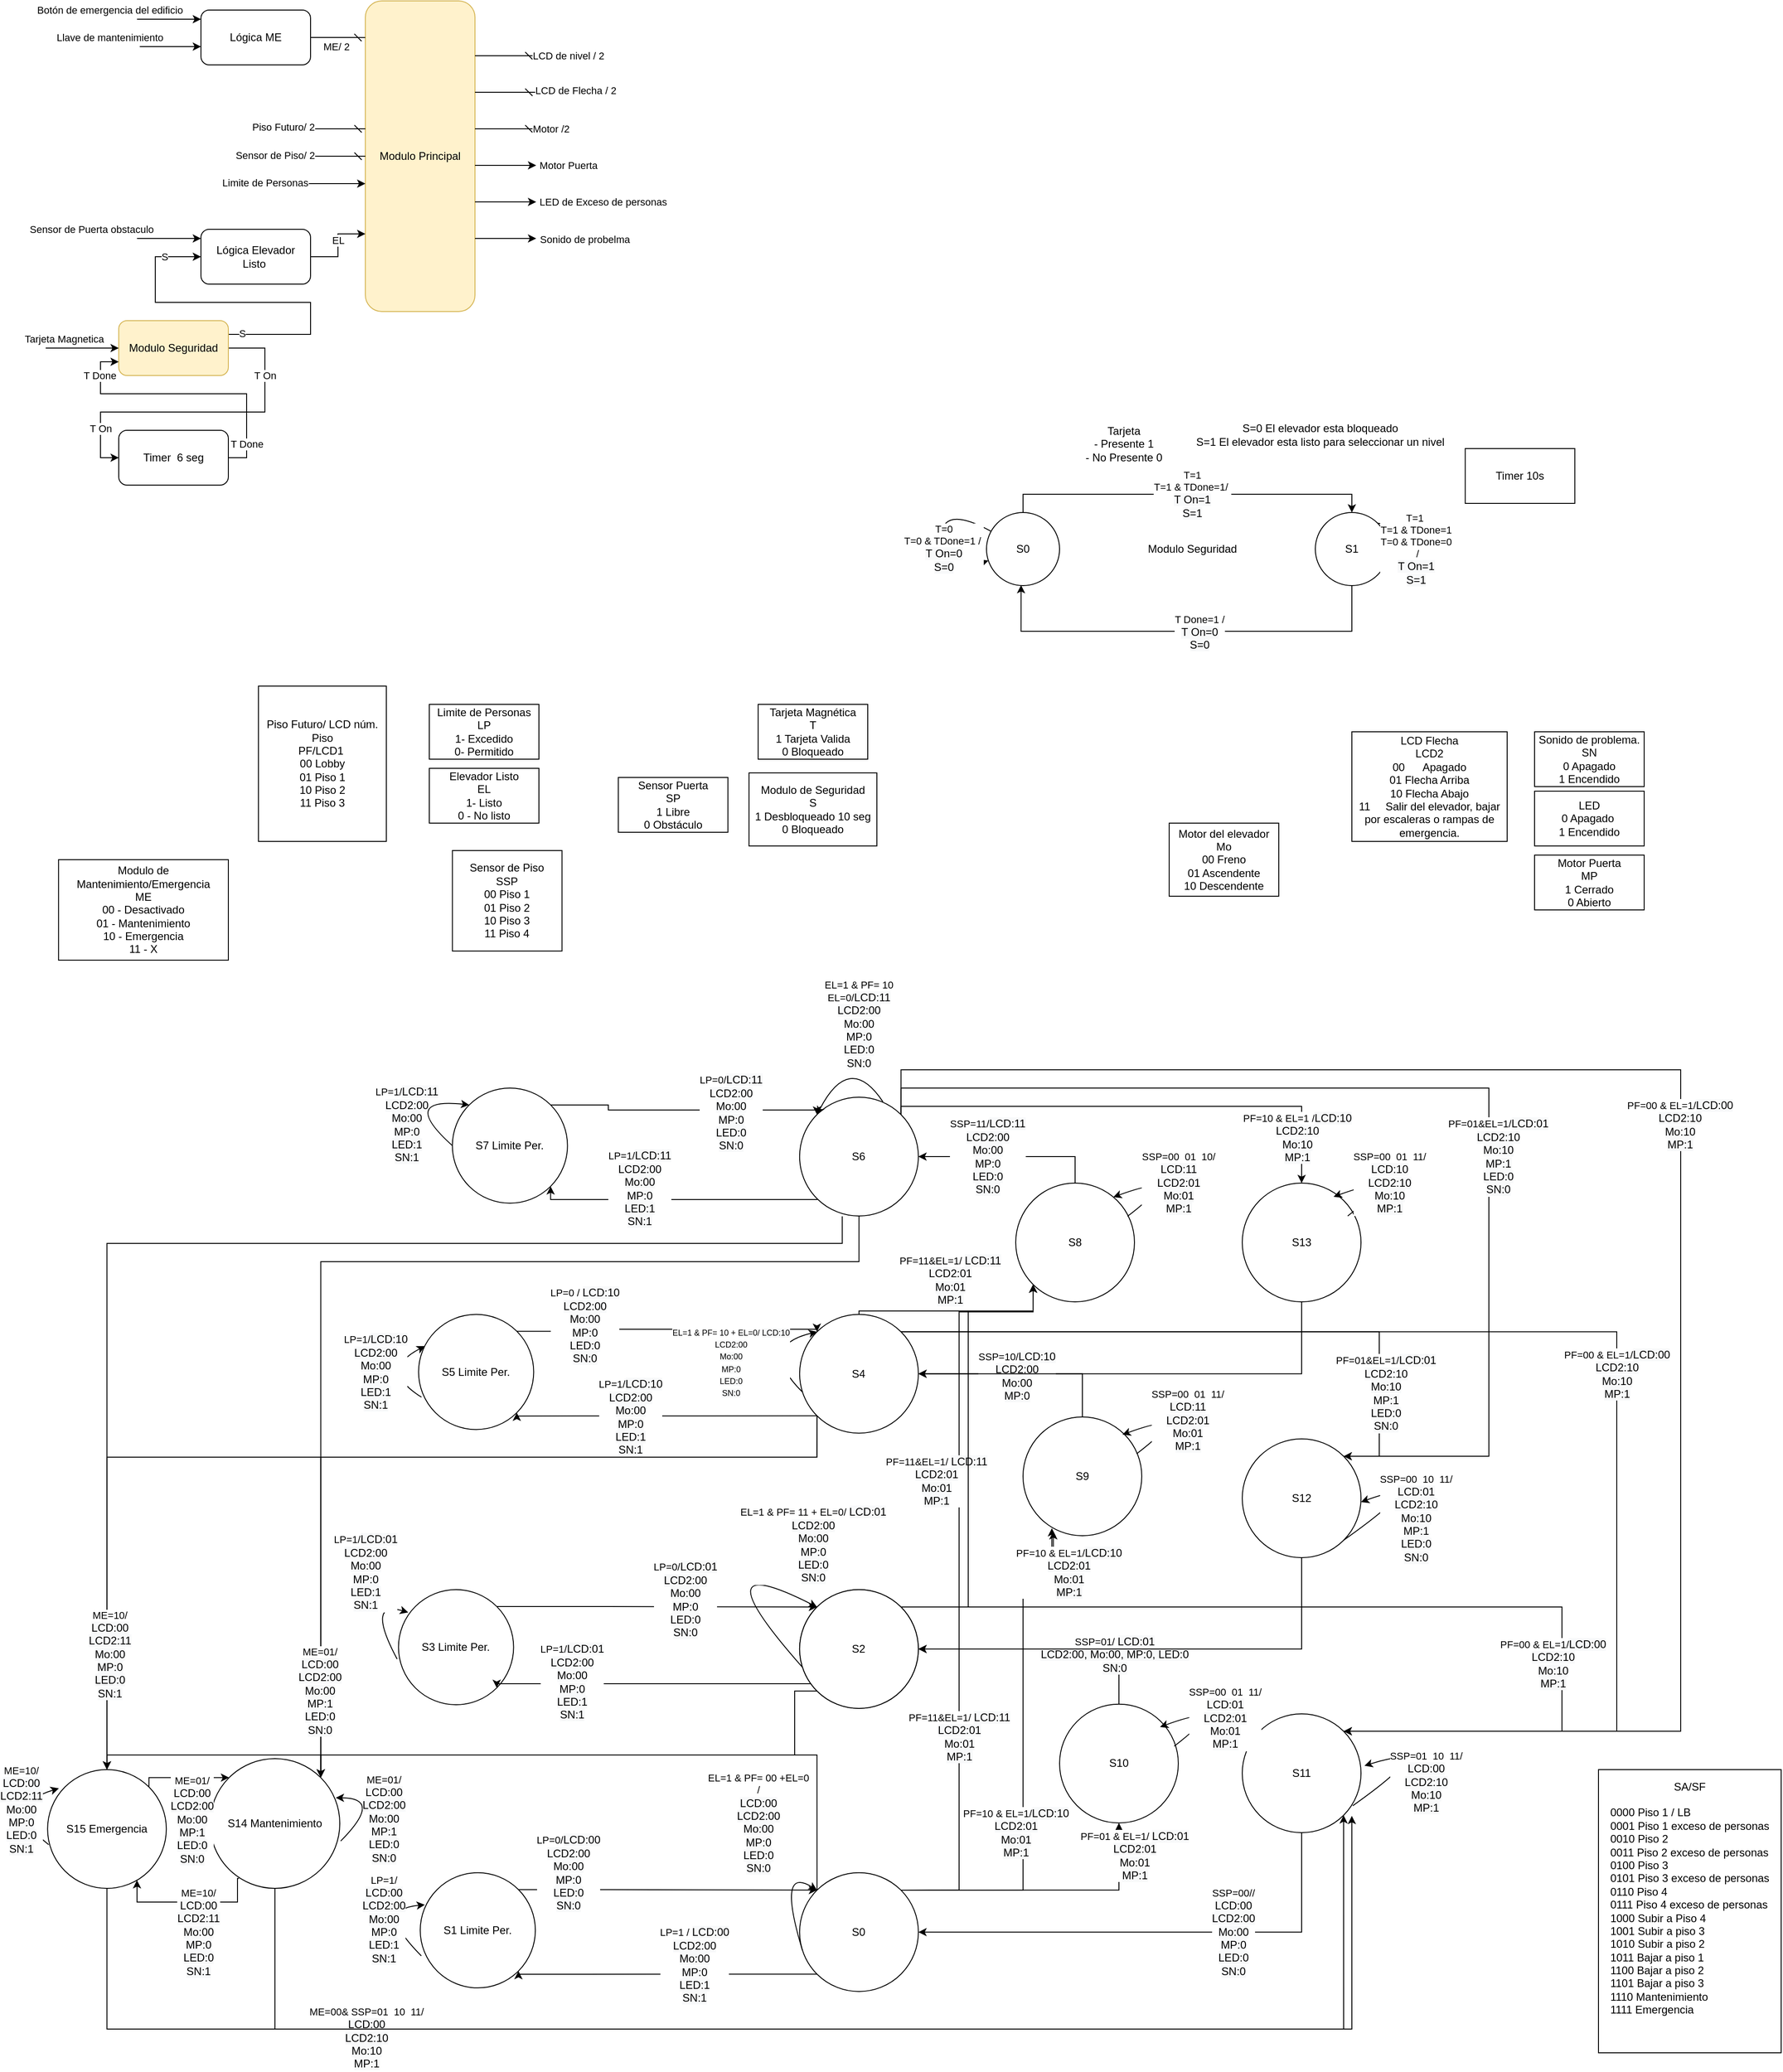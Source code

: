 <mxfile version="13.7.9" type="device"><diagram id="n2YkoLzYqkS31qEB_scU" name="Page-1"><mxGraphModel dx="3816" dy="3766" grid="1" gridSize="10" guides="1" tooltips="1" connect="1" arrows="1" fold="1" page="1" pageScale="1" pageWidth="850" pageHeight="1100" math="0" shadow="0"><root><mxCell id="0"/><mxCell id="1" parent="0"/><mxCell id="_faDyhJwlbfRu3XSOd48-15" value="" style="edgeStyle=orthogonalEdgeStyle;rounded=0;orthogonalLoop=1;jettySize=auto;html=1;" parent="1" source="_faDyhJwlbfRu3XSOd48-17" target="_faDyhJwlbfRu3XSOd48-20" edge="1"><mxGeometry relative="1" as="geometry"><Array as="points"><mxPoint x="1000" y="-1390"/><mxPoint x="1360" y="-1390"/></Array></mxGeometry></mxCell><mxCell id="_faDyhJwlbfRu3XSOd48-16" value="T=1&lt;br&gt;T=1 &amp;amp; TDone=1/&amp;nbsp;&lt;br&gt;&lt;span style=&quot;font-size: 12px ; background-color: rgb(248 , 249 , 250)&quot;&gt;T On=1&lt;/span&gt;&lt;br style=&quot;font-size: 12px ; background-color: rgb(248 , 249 , 250)&quot;&gt;&lt;span style=&quot;font-size: 12px ; background-color: rgb(248 , 249 , 250)&quot;&gt;S=1&lt;/span&gt;" style="edgeLabel;html=1;align=center;verticalAlign=middle;resizable=0;points=[];" parent="_faDyhJwlbfRu3XSOd48-15" vertex="1" connectable="0"><mxGeometry x="-0.151" relative="1" as="geometry"><mxPoint x="35" as="offset"/></mxGeometry></mxCell><mxCell id="_faDyhJwlbfRu3XSOd48-17" value="S0&lt;br&gt;" style="ellipse;whiteSpace=wrap;html=1;aspect=fixed;" parent="1" vertex="1"><mxGeometry x="960" y="-1370" width="80" height="80" as="geometry"/></mxCell><mxCell id="smI1LLw2ktaoiNixKYmq-72" style="edgeStyle=orthogonalEdgeStyle;rounded=0;orthogonalLoop=1;jettySize=auto;html=1;entryX=0.473;entryY=0.993;entryDx=0;entryDy=0;entryPerimeter=0;exitX=0.5;exitY=1;exitDx=0;exitDy=0;" parent="1" source="_faDyhJwlbfRu3XSOd48-20" target="_faDyhJwlbfRu3XSOd48-17" edge="1"><mxGeometry relative="1" as="geometry"><mxPoint x="1215" y="-1240" as="sourcePoint"/><Array as="points"><mxPoint x="1360" y="-1240"/><mxPoint x="998" y="-1240"/></Array></mxGeometry></mxCell><mxCell id="smI1LLw2ktaoiNixKYmq-73" value="T Done=1 /&lt;br&gt;&lt;span style=&quot;font-size: 12px ; background-color: rgb(248 , 249 , 250)&quot;&gt;T On=0&lt;/span&gt;&lt;br style=&quot;font-size: 12px ; background-color: rgb(248 , 249 , 250)&quot;&gt;&lt;span style=&quot;font-size: 12px ; background-color: rgb(248 , 249 , 250)&quot;&gt;S=0&lt;/span&gt;" style="edgeLabel;html=1;align=center;verticalAlign=middle;resizable=0;points=[];" parent="smI1LLw2ktaoiNixKYmq-72" vertex="1" connectable="0"><mxGeometry x="-0.059" y="1" relative="1" as="geometry"><mxPoint as="offset"/></mxGeometry></mxCell><mxCell id="_faDyhJwlbfRu3XSOd48-20" value="S1&lt;br&gt;" style="ellipse;whiteSpace=wrap;html=1;aspect=fixed;" parent="1" vertex="1"><mxGeometry x="1320" y="-1370" width="80" height="80" as="geometry"/></mxCell><mxCell id="_faDyhJwlbfRu3XSOd48-21" style="edgeStyle=orthogonalEdgeStyle;rounded=0;orthogonalLoop=1;jettySize=auto;html=1;exitX=0.5;exitY=1;exitDx=0;exitDy=0;" parent="1" source="_faDyhJwlbfRu3XSOd48-17" target="_faDyhJwlbfRu3XSOd48-17" edge="1"><mxGeometry relative="1" as="geometry"/></mxCell><mxCell id="_faDyhJwlbfRu3XSOd48-22" value="" style="curved=1;endArrow=classic;html=1;entryX=0.958;entryY=0.733;entryDx=0;entryDy=0;entryPerimeter=0;exitX=1;exitY=0;exitDx=0;exitDy=0;" parent="1" source="_faDyhJwlbfRu3XSOd48-20" target="_faDyhJwlbfRu3XSOd48-20" edge="1"><mxGeometry width="50" height="50" relative="1" as="geometry"><mxPoint x="1370" y="-1370" as="sourcePoint"/><mxPoint x="1440" y="-1420" as="targetPoint"/><Array as="points"><mxPoint x="1420" y="-1356"/><mxPoint x="1420" y="-1320"/></Array></mxGeometry></mxCell><mxCell id="smI1LLw2ktaoiNixKYmq-71" value="T=1&amp;nbsp;&lt;br&gt;T=1 &amp;amp; TDone=1&lt;br&gt;T=0 &amp;amp; TDone=0&lt;br&gt;&amp;nbsp;/&lt;br&gt;&lt;span style=&quot;font-size: 12px ; background-color: rgb(248 , 249 , 250)&quot;&gt;T On=1&lt;/span&gt;&lt;br style=&quot;font-size: 12px ; background-color: rgb(248 , 249 , 250)&quot;&gt;&lt;span style=&quot;font-size: 12px ; background-color: rgb(248 , 249 , 250)&quot;&gt;S=1&lt;/span&gt;" style="edgeLabel;html=1;align=center;verticalAlign=middle;resizable=0;points=[];" parent="_faDyhJwlbfRu3XSOd48-22" vertex="1" connectable="0"><mxGeometry x="0.243" y="-2" relative="1" as="geometry"><mxPoint x="12" y="-0.2" as="offset"/></mxGeometry></mxCell><mxCell id="_faDyhJwlbfRu3XSOd48-24" value="" style="curved=1;endArrow=classic;html=1;" parent="1" source="_faDyhJwlbfRu3XSOd48-17" target="_faDyhJwlbfRu3XSOd48-17" edge="1"><mxGeometry width="50" height="50" relative="1" as="geometry"><mxPoint x="950" y="-1310" as="sourcePoint"/><mxPoint x="940" y="-1370" as="targetPoint"/><Array as="points"><mxPoint x="910" y="-1380"/><mxPoint x="910" y="-1300"/></Array></mxGeometry></mxCell><mxCell id="_faDyhJwlbfRu3XSOd48-25" value="T=0&lt;br&gt;T=0 &amp;amp; TDone=1 /&amp;nbsp;&lt;br&gt;&lt;span style=&quot;font-size: 12px ; background-color: rgb(248 , 249 , 250)&quot;&gt;T On=0&lt;/span&gt;&lt;br style=&quot;font-size: 12px ; background-color: rgb(248 , 249 , 250)&quot;&gt;&lt;span style=&quot;font-size: 12px ; background-color: rgb(248 , 249 , 250)&quot;&gt;S=0&lt;/span&gt;" style="edgeLabel;html=1;align=center;verticalAlign=middle;resizable=0;points=[];" parent="_faDyhJwlbfRu3XSOd48-24" vertex="1" connectable="0"><mxGeometry x="0.127" y="3" relative="1" as="geometry"><mxPoint as="offset"/></mxGeometry></mxCell><mxCell id="_faDyhJwlbfRu3XSOd48-26" value="Modulo Seguridad&lt;br&gt;" style="text;html=1;align=center;verticalAlign=middle;resizable=0;points=[];autosize=1;" parent="1" vertex="1"><mxGeometry x="1130" y="-1340" width="110" height="20" as="geometry"/></mxCell><mxCell id="_faDyhJwlbfRu3XSOd48-27" value="Tarjeta &lt;br&gt;- Presente 1&lt;br&gt;- No Presente 0" style="text;html=1;align=center;verticalAlign=middle;resizable=0;points=[];autosize=1;" parent="1" vertex="1"><mxGeometry x="1060" y="-1470" width="100" height="50" as="geometry"/></mxCell><mxCell id="_faDyhJwlbfRu3XSOd48-28" value="S=0 El elevador esta bloqueado&lt;br&gt;S=1 El elevador esta listo para seleccionar un nivel" style="text;html=1;align=center;verticalAlign=middle;resizable=0;points=[];autosize=1;" parent="1" vertex="1"><mxGeometry x="1180" y="-1470" width="290" height="30" as="geometry"/></mxCell><mxCell id="Lj08X0SgNHKPJrKsgawC-31" value="Piso Futuro/ LCD núm. Piso&lt;br&gt;PF/LCD1&amp;nbsp;&lt;br&gt;00 Lobby&lt;br&gt;01 Piso 1&lt;br&gt;10 Piso 2&lt;br&gt;11 Piso 3&lt;br&gt;" style="whiteSpace=wrap;html=1;" parent="1" vertex="1"><mxGeometry x="162.94" y="-1180" width="140" height="170" as="geometry"/></mxCell><mxCell id="Lj08X0SgNHKPJrKsgawC-34" value="Motor del elevador&lt;br&gt;Mo&lt;br&gt;00 Freno&lt;br&gt;01 Ascendente&lt;br&gt;10 Descendente" style="whiteSpace=wrap;html=1;" parent="1" vertex="1"><mxGeometry x="1160" y="-1030" width="120" height="80" as="geometry"/></mxCell><mxCell id="Lj08X0SgNHKPJrKsgawC-41" value="LCD Flecha&lt;br&gt;LCD2&lt;br&gt;00&amp;nbsp; &amp;nbsp; &amp;nbsp; Apagado&lt;br&gt;01 Flecha Arriba&lt;br&gt;10 Flecha Abajo&lt;br&gt;11&amp;nbsp; &amp;nbsp; &amp;nbsp;Salir del elevador, bajar por escaleras o rampas de emergencia." style="whiteSpace=wrap;html=1;" parent="1" vertex="1"><mxGeometry x="1360" y="-1130" width="170" height="120" as="geometry"/></mxCell><mxCell id="Lj08X0SgNHKPJrKsgawC-42" value="Sensor Puerta&lt;br&gt;SP&lt;br&gt;1 Libre&lt;br&gt;0 Obstáculo" style="whiteSpace=wrap;html=1;" parent="1" vertex="1"><mxGeometry x="556.91" y="-1080" width="120" height="60" as="geometry"/></mxCell><mxCell id="Lj08X0SgNHKPJrKsgawC-43" value="Motor Puerta&lt;br&gt;MP&lt;br&gt;1 Cerrado&lt;br&gt;0 Abierto" style="whiteSpace=wrap;html=1;" parent="1" vertex="1"><mxGeometry x="1560" y="-995" width="120" height="60" as="geometry"/></mxCell><mxCell id="Lj08X0SgNHKPJrKsgawC-44" value="Sonido de problema.&lt;br&gt;SN&lt;br&gt;0 Apagado&lt;br&gt;1 Encendido" style="whiteSpace=wrap;html=1;" parent="1" vertex="1"><mxGeometry x="1560" y="-1130" width="120" height="60" as="geometry"/></mxCell><mxCell id="Lj08X0SgNHKPJrKsgawC-45" value="LED&lt;br&gt;0 Apagado&amp;nbsp;&lt;br&gt;1 Encendido" style="whiteSpace=wrap;html=1;" parent="1" vertex="1"><mxGeometry x="1560" y="-1065" width="120" height="60" as="geometry"/></mxCell><mxCell id="Lj08X0SgNHKPJrKsgawC-47" value="Modulo de Seguridad&lt;br&gt;S&lt;br&gt;1 Desbloqueado 10 seg&lt;br&gt;0 Bloqueado" style="whiteSpace=wrap;html=1;" parent="1" vertex="1"><mxGeometry x="700" y="-1085" width="140" height="80" as="geometry"/></mxCell><mxCell id="Lj08X0SgNHKPJrKsgawC-50" value="Modulo de Mantenimiento/Emergencia&lt;br&gt;ME&lt;br&gt;00 - Desactivado&lt;br&gt;01 - Mantenimiento&lt;br&gt;10 - Emergencia&lt;br&gt;11 - X" style="whiteSpace=wrap;html=1;" parent="1" vertex="1"><mxGeometry x="-55.89" y="-990" width="185.89" height="110" as="geometry"/></mxCell><mxCell id="Lj08X0SgNHKPJrKsgawC-64" value="Elevador Listo&lt;br&gt;EL&lt;br&gt;1- Listo&lt;br&gt;0 - No listo" style="whiteSpace=wrap;html=1;" parent="1" vertex="1"><mxGeometry x="350" y="-1090" width="120" height="60" as="geometry"/></mxCell><mxCell id="Lj08X0SgNHKPJrKsgawC-77" value="Limite de Personas&lt;br&gt;LP&lt;br&gt;1- Excedido&lt;br&gt;0- Permitido" style="whiteSpace=wrap;html=1;" parent="1" vertex="1"><mxGeometry x="350" y="-1160" width="120" height="60" as="geometry"/></mxCell><mxCell id="Lj08X0SgNHKPJrKsgawC-78" value="Timer 10s" style="whiteSpace=wrap;html=1;" parent="1" vertex="1"><mxGeometry x="1484.11" y="-1440" width="120" height="60" as="geometry"/></mxCell><mxCell id="Y-eYyBY9dgdQh9k1zY_3-31" value="Sensor de Piso&lt;br&gt;SSP&lt;br&gt;00 Piso 1&lt;br&gt;01 Piso 2&lt;br&gt;10 Piso 3&lt;br&gt;11 Piso 4" style="whiteSpace=wrap;html=1;" parent="1" vertex="1"><mxGeometry x="375.27" y="-1000" width="120" height="110" as="geometry"/></mxCell><mxCell id="JiY2HD-Z9SUgMBhaTux4-1" style="edgeStyle=orthogonalEdgeStyle;rounded=0;orthogonalLoop=1;jettySize=auto;html=1;exitX=1;exitY=0;exitDx=0;exitDy=0;entryX=0;entryY=0;entryDx=0;entryDy=0;" parent="1" source="JiY2HD-Z9SUgMBhaTux4-3" target="JiY2HD-Z9SUgMBhaTux4-6" edge="1"><mxGeometry relative="1" as="geometry"><Array as="points"><mxPoint x="548" y="138"/></Array></mxGeometry></mxCell><mxCell id="JiY2HD-Z9SUgMBhaTux4-2" value="LP=0/&lt;span style=&quot;font-size: 12px ; background-color: rgb(248 , 249 , 250)&quot;&gt;LCD:00&lt;/span&gt;&lt;br style=&quot;font-size: 12px ; background-color: rgb(248 , 249 , 250)&quot;&gt;&lt;span style=&quot;font-size: 12px ; background-color: rgb(248 , 249 , 250)&quot;&gt;LCD2:00&lt;/span&gt;&lt;br style=&quot;font-size: 12px ; background-color: rgb(248 , 249 , 250)&quot;&gt;&lt;span style=&quot;font-size: 12px ; background-color: rgb(248 , 249 , 250)&quot;&gt;Mo:00&lt;/span&gt;&lt;br style=&quot;font-size: 12px ; background-color: rgb(248 , 249 , 250)&quot;&gt;&lt;span style=&quot;font-size: 12px ; background-color: rgb(248 , 249 , 250)&quot;&gt;MP:0&lt;/span&gt;&lt;br style=&quot;font-size: 12px ; background-color: rgb(248 , 249 , 250)&quot;&gt;&lt;span style=&quot;font-size: 12px ; background-color: rgb(248 , 249 , 250)&quot;&gt;LED:0&lt;/span&gt;&lt;br style=&quot;font-size: 12px ; background-color: rgb(248 , 249 , 250)&quot;&gt;&lt;span style=&quot;font-size: 12px ; background-color: rgb(248 , 249 , 250)&quot;&gt;SN:0&lt;/span&gt;" style="edgeLabel;html=1;align=center;verticalAlign=middle;resizable=0;points=[];" parent="JiY2HD-Z9SUgMBhaTux4-1" vertex="1" connectable="0"><mxGeometry x="-0.166" y="-3" relative="1" as="geometry"><mxPoint x="-82.82" y="-21.54" as="offset"/></mxGeometry></mxCell><mxCell id="JiY2HD-Z9SUgMBhaTux4-3" value="S1 Limite Per.&lt;br&gt;" style="ellipse;whiteSpace=wrap;html=1;aspect=fixed;" parent="1" vertex="1"><mxGeometry x="340.08" y="118.91" width="126" height="126" as="geometry"/></mxCell><mxCell id="JiY2HD-Z9SUgMBhaTux4-4" style="edgeStyle=orthogonalEdgeStyle;rounded=0;orthogonalLoop=1;jettySize=auto;html=1;exitX=0;exitY=1;exitDx=0;exitDy=0;entryX=1;entryY=1;entryDx=0;entryDy=0;" parent="1" source="JiY2HD-Z9SUgMBhaTux4-6" target="JiY2HD-Z9SUgMBhaTux4-3" edge="1"><mxGeometry relative="1" as="geometry"><Array as="points"><mxPoint x="670" y="230"/><mxPoint x="670" y="230"/></Array></mxGeometry></mxCell><mxCell id="JiY2HD-Z9SUgMBhaTux4-5" value="LP=1 /&amp;nbsp;&lt;span style=&quot;font-size: 12px ; background-color: rgb(248 , 249 , 250)&quot;&gt;LCD:00&lt;/span&gt;&lt;br style=&quot;font-size: 12px ; background-color: rgb(248 , 249 , 250)&quot;&gt;&lt;span style=&quot;font-size: 12px ; background-color: rgb(248 , 249 , 250)&quot;&gt;LCD2:00&lt;/span&gt;&lt;br style=&quot;font-size: 12px ; background-color: rgb(248 , 249 , 250)&quot;&gt;&lt;span style=&quot;font-size: 12px ; background-color: rgb(248 , 249 , 250)&quot;&gt;Mo:00&lt;/span&gt;&lt;br style=&quot;font-size: 12px ; background-color: rgb(248 , 249 , 250)&quot;&gt;&lt;span style=&quot;font-size: 12px ; background-color: rgb(248 , 249 , 250)&quot;&gt;MP:0&lt;/span&gt;&lt;br style=&quot;font-size: 12px ; background-color: rgb(248 , 249 , 250)&quot;&gt;&lt;span style=&quot;font-size: 12px ; background-color: rgb(248 , 249 , 250)&quot;&gt;LED:1&lt;/span&gt;&lt;br style=&quot;font-size: 12px ; background-color: rgb(248 , 249 , 250)&quot;&gt;&lt;span style=&quot;font-size: 12px ; background-color: rgb(248 , 249 , 250)&quot;&gt;SN:1&lt;/span&gt;" style="edgeLabel;html=1;align=center;verticalAlign=middle;resizable=0;points=[];" parent="JiY2HD-Z9SUgMBhaTux4-4" vertex="1" connectable="0"><mxGeometry x="0.199" y="2" relative="1" as="geometry"><mxPoint x="63.2" y="-11.96" as="offset"/></mxGeometry></mxCell><mxCell id="JiY2HD-Z9SUgMBhaTux4-70" style="edgeStyle=orthogonalEdgeStyle;rounded=0;orthogonalLoop=1;jettySize=auto;html=1;exitX=1;exitY=0;exitDx=0;exitDy=0;entryX=0;entryY=1;entryDx=0;entryDy=0;" parent="1" source="JiY2HD-Z9SUgMBhaTux4-6" target="JiY2HD-Z9SUgMBhaTux4-61" edge="1"><mxGeometry relative="1" as="geometry"><Array as="points"><mxPoint x="930" y="138"/><mxPoint x="930" y="-495"/><mxPoint x="1011" y="-495"/></Array></mxGeometry></mxCell><mxCell id="JiY2HD-Z9SUgMBhaTux4-80" style="edgeStyle=orthogonalEdgeStyle;rounded=0;orthogonalLoop=1;jettySize=auto;html=1;exitX=0;exitY=0;exitDx=0;exitDy=0;entryX=1;entryY=0;entryDx=0;entryDy=0;" parent="1" source="JiY2HD-Z9SUgMBhaTux4-6" target="JiY2HD-Z9SUgMBhaTux4-50" edge="1"><mxGeometry relative="1" as="geometry"><Array as="points"><mxPoint x="774" y="-10"/><mxPoint x="231" y="-10"/></Array></mxGeometry></mxCell><mxCell id="JiY2HD-Z9SUgMBhaTux4-81" style="edgeStyle=orthogonalEdgeStyle;rounded=0;orthogonalLoop=1;jettySize=auto;html=1;exitX=0;exitY=0;exitDx=0;exitDy=0;" parent="1" source="JiY2HD-Z9SUgMBhaTux4-6" edge="1"><mxGeometry relative="1" as="geometry"><mxPoint x="774.143" y="138.143" as="targetPoint"/></mxGeometry></mxCell><mxCell id="JiY2HD-Z9SUgMBhaTux4-89" style="edgeStyle=orthogonalEdgeStyle;rounded=0;orthogonalLoop=1;jettySize=auto;html=1;exitX=1;exitY=0;exitDx=0;exitDy=0;entryX=0.243;entryY=0.937;entryDx=0;entryDy=0;entryPerimeter=0;" parent="1" source="JiY2HD-Z9SUgMBhaTux4-6" target="JiY2HD-Z9SUgMBhaTux4-82" edge="1"><mxGeometry relative="1" as="geometry"><mxPoint x="1100" y="-156" as="targetPoint"/><Array as="points"><mxPoint x="1000" y="138"/><mxPoint x="1000" y="-234"/></Array></mxGeometry></mxCell><mxCell id="JiY2HD-Z9SUgMBhaTux4-95" style="edgeStyle=orthogonalEdgeStyle;rounded=0;orthogonalLoop=1;jettySize=auto;html=1;exitX=1;exitY=0;exitDx=0;exitDy=0;entryX=0.5;entryY=1;entryDx=0;entryDy=0;" parent="1" source="JiY2HD-Z9SUgMBhaTux4-6" target="JiY2HD-Z9SUgMBhaTux4-92" edge="1"><mxGeometry relative="1" as="geometry"/></mxCell><mxCell id="JiY2HD-Z9SUgMBhaTux4-96" value="PF=01 &amp;amp; EL=1/&amp;nbsp;&lt;span style=&quot;font-size: 12px ; background-color: rgb(248 , 249 , 250)&quot;&gt;LCD:01&lt;/span&gt;&lt;br style=&quot;font-size: 12px ; background-color: rgb(248 , 249 , 250)&quot;&gt;&lt;span style=&quot;font-size: 12px ; background-color: rgb(248 , 249 , 250)&quot;&gt;LCD2:01&lt;/span&gt;&lt;br style=&quot;font-size: 12px ; background-color: rgb(248 , 249 , 250)&quot;&gt;&lt;span style=&quot;font-size: 12px ; background-color: rgb(248 , 249 , 250)&quot;&gt;Mo:01&lt;/span&gt;&lt;br style=&quot;font-size: 12px ; background-color: rgb(248 , 249 , 250)&quot;&gt;&lt;span style=&quot;font-size: 12px ; background-color: rgb(248 , 249 , 250)&quot;&gt;MP:1&lt;/span&gt;&lt;br style=&quot;font-size: 12px ; background-color: rgb(248 , 249 , 250)&quot;&gt;" style="edgeLabel;html=1;align=center;verticalAlign=middle;resizable=0;points=[];" parent="JiY2HD-Z9SUgMBhaTux4-95" vertex="1" connectable="0"><mxGeometry x="0.475" y="18" relative="1" as="geometry"><mxPoint x="25.28" y="-19.93" as="offset"/></mxGeometry></mxCell><mxCell id="JiY2HD-Z9SUgMBhaTux4-6" value="S0&lt;br&gt;" style="ellipse;whiteSpace=wrap;html=1;aspect=fixed;" parent="1" vertex="1"><mxGeometry x="755.41" y="118.91" width="130" height="130" as="geometry"/></mxCell><mxCell id="JiY2HD-Z9SUgMBhaTux4-7" value="" style="curved=1;endArrow=classic;html=1;exitX=0.024;exitY=0.654;exitDx=0;exitDy=0;exitPerimeter=0;entryX=0;entryY=0;entryDx=0;entryDy=0;" parent="1" source="JiY2HD-Z9SUgMBhaTux4-6" target="JiY2HD-Z9SUgMBhaTux4-6" edge="1"><mxGeometry width="50" height="50" relative="1" as="geometry"><mxPoint x="685.53" y="203.91" as="sourcePoint"/><mxPoint x="735.53" y="153.91" as="targetPoint"/><Array as="points"><mxPoint x="730" y="110"/></Array></mxGeometry></mxCell><mxCell id="JiY2HD-Z9SUgMBhaTux4-8" value="EL=1 &amp;amp; PF= 00 +EL=0&lt;br&gt;/&lt;br&gt;&lt;span style=&quot;font-size: 12px ; background-color: rgb(248 , 249 , 250)&quot;&gt;LCD:00&lt;/span&gt;&lt;br style=&quot;font-size: 12px ; background-color: rgb(248 , 249 , 250)&quot;&gt;&lt;span style=&quot;font-size: 12px ; background-color: rgb(248 , 249 , 250)&quot;&gt;LCD2:00&lt;/span&gt;&lt;br style=&quot;font-size: 12px ; background-color: rgb(248 , 249 , 250)&quot;&gt;&lt;span style=&quot;font-size: 12px ; background-color: rgb(248 , 249 , 250)&quot;&gt;Mo:00&lt;/span&gt;&lt;br style=&quot;font-size: 12px ; background-color: rgb(248 , 249 , 250)&quot;&gt;&lt;span style=&quot;font-size: 12px ; background-color: rgb(248 , 249 , 250)&quot;&gt;MP:0&lt;/span&gt;&lt;br style=&quot;font-size: 12px ; background-color: rgb(248 , 249 , 250)&quot;&gt;&lt;span style=&quot;font-size: 12px ; background-color: rgb(248 , 249 , 250)&quot;&gt;LED:0&lt;/span&gt;&lt;br style=&quot;font-size: 12px ; background-color: rgb(248 , 249 , 250)&quot;&gt;&lt;span style=&quot;font-size: 12px ; background-color: rgb(248 , 249 , 250)&quot;&gt;SN:0&lt;/span&gt;" style="edgeLabel;html=1;align=center;verticalAlign=middle;resizable=0;points=[];" parent="JiY2HD-Z9SUgMBhaTux4-7" vertex="1" connectable="0"><mxGeometry x="-0.297" y="-17" relative="1" as="geometry"><mxPoint x="-49.36" y="-83.18" as="offset"/></mxGeometry></mxCell><mxCell id="JiY2HD-Z9SUgMBhaTux4-9" value="" style="curved=1;endArrow=classic;html=1;exitX=0.025;exitY=0.719;exitDx=0;exitDy=0;exitPerimeter=0;entryX=0.056;entryY=0.275;entryDx=0;entryDy=0;entryPerimeter=0;" parent="1" edge="1"><mxGeometry width="50" height="50" relative="1" as="geometry"><mxPoint x="341.23" y="209.884" as="sourcePoint"/><mxPoint x="345.136" y="153.94" as="targetPoint"/><Array as="points"><mxPoint x="314.08" y="182.38"/><mxPoint x="314.31" y="156.94"/></Array></mxGeometry></mxCell><mxCell id="JiY2HD-Z9SUgMBhaTux4-10" value="LP=1/&lt;br&gt;&lt;span style=&quot;font-size: 12px ; background-color: rgb(248 , 249 , 250)&quot;&gt;LCD:00&lt;/span&gt;&lt;br style=&quot;font-size: 12px ; background-color: rgb(248 , 249 , 250)&quot;&gt;&lt;span style=&quot;font-size: 12px ; background-color: rgb(248 , 249 , 250)&quot;&gt;LCD2:00&lt;/span&gt;&lt;br style=&quot;font-size: 12px ; background-color: rgb(248 , 249 , 250)&quot;&gt;&lt;span style=&quot;font-size: 12px ; background-color: rgb(248 , 249 , 250)&quot;&gt;Mo:00&lt;/span&gt;&lt;br style=&quot;font-size: 12px ; background-color: rgb(248 , 249 , 250)&quot;&gt;&lt;span style=&quot;font-size: 12px ; background-color: rgb(248 , 249 , 250)&quot;&gt;MP:0&lt;/span&gt;&lt;br style=&quot;font-size: 12px ; background-color: rgb(248 , 249 , 250)&quot;&gt;&lt;span style=&quot;font-size: 12px ; background-color: rgb(248 , 249 , 250)&quot;&gt;LED:1&lt;/span&gt;&lt;br style=&quot;font-size: 12px ; background-color: rgb(248 , 249 , 250)&quot;&gt;&lt;span style=&quot;font-size: 12px ; background-color: rgb(248 , 249 , 250)&quot;&gt;SN:1&lt;/span&gt;" style="edgeLabel;html=1;align=center;verticalAlign=middle;resizable=0;points=[];" parent="JiY2HD-Z9SUgMBhaTux4-9" vertex="1" connectable="0"><mxGeometry x="-0.297" y="-17" relative="1" as="geometry"><mxPoint x="-30.07" y="-4.46" as="offset"/></mxGeometry></mxCell><mxCell id="JiY2HD-Z9SUgMBhaTux4-17" style="edgeStyle=orthogonalEdgeStyle;rounded=0;orthogonalLoop=1;jettySize=auto;html=1;exitX=1;exitY=0;exitDx=0;exitDy=0;entryX=0;entryY=0;entryDx=0;entryDy=0;" parent="1" source="JiY2HD-Z9SUgMBhaTux4-19" target="JiY2HD-Z9SUgMBhaTux4-24" edge="1"><mxGeometry relative="1" as="geometry"><Array as="points"><mxPoint x="546" y="-716"/><mxPoint x="774" y="-716"/></Array><mxPoint x="739" y="-716" as="targetPoint"/></mxGeometry></mxCell><mxCell id="JiY2HD-Z9SUgMBhaTux4-18" value="LP=0/&lt;span style=&quot;font-size: 12px ; background-color: rgb(248 , 249 , 250)&quot;&gt;LCD:11&lt;/span&gt;&lt;br style=&quot;font-size: 12px ; background-color: rgb(248 , 249 , 250)&quot;&gt;&lt;span style=&quot;font-size: 12px ; background-color: rgb(248 , 249 , 250)&quot;&gt;LCD2:00&lt;/span&gt;&lt;br style=&quot;font-size: 12px ; background-color: rgb(248 , 249 , 250)&quot;&gt;&lt;span style=&quot;font-size: 12px ; background-color: rgb(248 , 249 , 250)&quot;&gt;Mo:00&lt;/span&gt;&lt;br style=&quot;font-size: 12px ; background-color: rgb(248 , 249 , 250)&quot;&gt;&lt;span style=&quot;font-size: 12px ; background-color: rgb(248 , 249 , 250)&quot;&gt;MP:0&lt;/span&gt;&lt;br style=&quot;font-size: 12px ; background-color: rgb(248 , 249 , 250)&quot;&gt;&lt;span style=&quot;font-size: 12px ; background-color: rgb(248 , 249 , 250)&quot;&gt;LED:0&lt;/span&gt;&lt;br style=&quot;font-size: 12px ; background-color: rgb(248 , 249 , 250)&quot;&gt;&lt;span style=&quot;font-size: 12px ; background-color: rgb(248 , 249 , 250)&quot;&gt;SN:0&lt;/span&gt;" style="edgeLabel;html=1;align=center;verticalAlign=middle;resizable=0;points=[];" parent="JiY2HD-Z9SUgMBhaTux4-17" vertex="1" connectable="0"><mxGeometry x="-0.166" y="-3" relative="1" as="geometry"><mxPoint x="76.9" as="offset"/></mxGeometry></mxCell><mxCell id="JiY2HD-Z9SUgMBhaTux4-77" style="edgeStyle=orthogonalEdgeStyle;rounded=0;orthogonalLoop=1;jettySize=auto;html=1;exitX=0.359;exitY=1.003;exitDx=0;exitDy=0;entryX=0.5;entryY=0;entryDx=0;entryDy=0;exitPerimeter=0;" parent="1" source="JiY2HD-Z9SUgMBhaTux4-24" target="JiY2HD-Z9SUgMBhaTux4-56" edge="1"><mxGeometry relative="1" as="geometry"><Array as="points"><mxPoint x="802" y="-570"/><mxPoint x="-3" y="-570"/></Array></mxGeometry></mxCell><mxCell id="JiY2HD-Z9SUgMBhaTux4-19" value="S7 Limite Per.&lt;br&gt;" style="ellipse;whiteSpace=wrap;html=1;aspect=fixed;" parent="1" vertex="1"><mxGeometry x="375.27" y="-740" width="126" height="126" as="geometry"/></mxCell><mxCell id="JiY2HD-Z9SUgMBhaTux4-20" style="edgeStyle=orthogonalEdgeStyle;rounded=0;orthogonalLoop=1;jettySize=auto;html=1;entryX=1;entryY=1;entryDx=0;entryDy=0;exitX=0;exitY=1;exitDx=0;exitDy=0;" parent="1" source="JiY2HD-Z9SUgMBhaTux4-24" target="JiY2HD-Z9SUgMBhaTux4-19" edge="1"><mxGeometry relative="1" as="geometry"><Array as="points"><mxPoint x="761.89" y="-618"/><mxPoint x="703.89" y="-618"/></Array></mxGeometry></mxCell><mxCell id="JiY2HD-Z9SUgMBhaTux4-21" value="LP=1/&lt;span style=&quot;font-size: 12px ; background-color: rgb(248 , 249 , 250)&quot;&gt;LCD:11&lt;/span&gt;&lt;br style=&quot;font-size: 12px ; background-color: rgb(248 , 249 , 250)&quot;&gt;&lt;span style=&quot;font-size: 12px ; background-color: rgb(248 , 249 , 250)&quot;&gt;LCD2:00&lt;/span&gt;&lt;br style=&quot;font-size: 12px ; background-color: rgb(248 , 249 , 250)&quot;&gt;&lt;span style=&quot;font-size: 12px ; background-color: rgb(248 , 249 , 250)&quot;&gt;Mo:00&lt;/span&gt;&lt;br style=&quot;font-size: 12px ; background-color: rgb(248 , 249 , 250)&quot;&gt;&lt;span style=&quot;font-size: 12px ; background-color: rgb(248 , 249 , 250)&quot;&gt;MP:0&lt;/span&gt;&lt;br style=&quot;font-size: 12px ; background-color: rgb(248 , 249 , 250)&quot;&gt;&lt;span style=&quot;font-size: 12px ; background-color: rgb(248 , 249 , 250)&quot;&gt;LED:1&lt;/span&gt;&lt;br style=&quot;font-size: 12px ; background-color: rgb(248 , 249 , 250)&quot;&gt;&lt;span style=&quot;font-size: 12px ; background-color: rgb(248 , 249 , 250)&quot;&gt;SN:1&lt;/span&gt;" style="edgeLabel;html=1;align=center;verticalAlign=middle;resizable=0;points=[];" parent="JiY2HD-Z9SUgMBhaTux4-20" vertex="1" connectable="0"><mxGeometry x="0.199" y="2" relative="1" as="geometry"><mxPoint x="-11.44" y="-14" as="offset"/></mxGeometry></mxCell><mxCell id="JiY2HD-Z9SUgMBhaTux4-23" value="LP=1/&lt;span style=&quot;font-size: 12px ; background-color: rgb(248 , 249 , 250)&quot;&gt;LCD:11&lt;/span&gt;&lt;br style=&quot;font-size: 12px ; background-color: rgb(248 , 249 , 250)&quot;&gt;&lt;span style=&quot;font-size: 12px ; background-color: rgb(248 , 249 , 250)&quot;&gt;LCD2:00&lt;/span&gt;&lt;br style=&quot;font-size: 12px ; background-color: rgb(248 , 249 , 250)&quot;&gt;&lt;span style=&quot;font-size: 12px ; background-color: rgb(248 , 249 , 250)&quot;&gt;Mo:00&lt;/span&gt;&lt;br style=&quot;font-size: 12px ; background-color: rgb(248 , 249 , 250)&quot;&gt;&lt;span style=&quot;font-size: 12px ; background-color: rgb(248 , 249 , 250)&quot;&gt;MP:0&lt;/span&gt;&lt;br style=&quot;font-size: 12px ; background-color: rgb(248 , 249 , 250)&quot;&gt;&lt;span style=&quot;font-size: 12px ; background-color: rgb(248 , 249 , 250)&quot;&gt;LED:1&lt;/span&gt;&lt;br style=&quot;font-size: 12px ; background-color: rgb(248 , 249 , 250)&quot;&gt;&lt;span style=&quot;font-size: 12px ; background-color: rgb(248 , 249 , 250)&quot;&gt;SN:1&lt;/span&gt;" style="edgeLabel;html=1;align=center;verticalAlign=middle;resizable=0;points=[];" parent="1" vertex="1" connectable="0"><mxGeometry x="361.965" y="-740.004" as="geometry"><mxPoint x="-37" y="40" as="offset"/></mxGeometry></mxCell><mxCell id="JiY2HD-Z9SUgMBhaTux4-78" style="edgeStyle=orthogonalEdgeStyle;rounded=0;orthogonalLoop=1;jettySize=auto;html=1;exitX=0.5;exitY=1;exitDx=0;exitDy=0;entryX=1;entryY=0;entryDx=0;entryDy=0;" parent="1" source="JiY2HD-Z9SUgMBhaTux4-24" target="JiY2HD-Z9SUgMBhaTux4-50" edge="1"><mxGeometry relative="1" as="geometry"><Array as="points"><mxPoint x="820" y="-550"/><mxPoint x="231" y="-550"/></Array></mxGeometry></mxCell><mxCell id="JiY2HD-Z9SUgMBhaTux4-106" style="edgeStyle=orthogonalEdgeStyle;rounded=0;orthogonalLoop=1;jettySize=auto;html=1;exitX=1;exitY=0;exitDx=0;exitDy=0;entryX=0.5;entryY=0;entryDx=0;entryDy=0;" parent="1" source="JiY2HD-Z9SUgMBhaTux4-24" target="JiY2HD-Z9SUgMBhaTux4-103" edge="1"><mxGeometry relative="1" as="geometry"><Array as="points"><mxPoint x="866" y="-720"/><mxPoint x="1305" y="-720"/></Array></mxGeometry></mxCell><mxCell id="JiY2HD-Z9SUgMBhaTux4-107" value="PF=10 &amp;amp; EL=1 /&lt;span style=&quot;font-size: 12px ; background-color: rgb(248 , 249 , 250)&quot;&gt;LCD:10&lt;/span&gt;&lt;br style=&quot;font-size: 12px ; background-color: rgb(248 , 249 , 250)&quot;&gt;&lt;span style=&quot;font-size: 12px ; background-color: rgb(248 , 249 , 250)&quot;&gt;LCD2:10&lt;/span&gt;&lt;br style=&quot;font-size: 12px ; background-color: rgb(248 , 249 , 250)&quot;&gt;&lt;span style=&quot;font-size: 12px ; background-color: rgb(248 , 249 , 250)&quot;&gt;Mo:10&lt;/span&gt;&lt;br style=&quot;font-size: 12px ; background-color: rgb(248 , 249 , 250)&quot;&gt;&lt;span style=&quot;font-size: 12px ; background-color: rgb(248 , 249 , 250)&quot;&gt;MP:1&lt;/span&gt;" style="edgeLabel;html=1;align=center;verticalAlign=middle;resizable=0;points=[];" parent="JiY2HD-Z9SUgMBhaTux4-106" vertex="1" connectable="0"><mxGeometry x="0.042" y="3" relative="1" as="geometry"><mxPoint x="165.63" y="36.99" as="offset"/></mxGeometry></mxCell><mxCell id="JiY2HD-Z9SUgMBhaTux4-108" style="edgeStyle=orthogonalEdgeStyle;rounded=0;orthogonalLoop=1;jettySize=auto;html=1;exitX=1;exitY=0;exitDx=0;exitDy=0;entryX=1;entryY=0;entryDx=0;entryDy=0;" parent="1" source="JiY2HD-Z9SUgMBhaTux4-24" target="JiY2HD-Z9SUgMBhaTux4-98" edge="1"><mxGeometry relative="1" as="geometry"><Array as="points"><mxPoint x="866" y="-740"/><mxPoint x="1510" y="-740"/><mxPoint x="1510" y="-337"/></Array></mxGeometry></mxCell><mxCell id="JiY2HD-Z9SUgMBhaTux4-109" value="PF=01&amp;amp;EL=1/&lt;span style=&quot;font-size: 12px ; background-color: rgb(248 , 249 , 250)&quot;&gt;LCD:01&lt;/span&gt;&lt;br style=&quot;font-size: 12px ; background-color: rgb(248 , 249 , 250)&quot;&gt;&lt;span style=&quot;font-size: 12px ; background-color: rgb(248 , 249 , 250)&quot;&gt;LCD2:10&lt;/span&gt;&lt;br style=&quot;font-size: 12px ; background-color: rgb(248 , 249 , 250)&quot;&gt;&lt;span style=&quot;font-size: 12px ; background-color: rgb(248 , 249 , 250)&quot;&gt;Mo:10&lt;/span&gt;&lt;br style=&quot;font-size: 12px ; background-color: rgb(248 , 249 , 250)&quot;&gt;&lt;span style=&quot;font-size: 12px ; background-color: rgb(248 , 249 , 250)&quot;&gt;MP:1&lt;/span&gt;&lt;br style=&quot;font-size: 12px ; background-color: rgb(248 , 249 , 250)&quot;&gt;&lt;span style=&quot;font-size: 12px ; background-color: rgb(248 , 249 , 250)&quot;&gt;LED:0&lt;/span&gt;&lt;br style=&quot;font-size: 12px ; background-color: rgb(248 , 249 , 250)&quot;&gt;&lt;span style=&quot;font-size: 12px ; background-color: rgb(248 , 249 , 250)&quot;&gt;SN:0&lt;/span&gt;" style="edgeLabel;html=1;align=center;verticalAlign=middle;resizable=0;points=[];" parent="JiY2HD-Z9SUgMBhaTux4-108" vertex="1" connectable="0"><mxGeometry x="0.003" y="3" relative="1" as="geometry"><mxPoint x="63.64" y="78" as="offset"/></mxGeometry></mxCell><mxCell id="JiY2HD-Z9SUgMBhaTux4-110" style="edgeStyle=orthogonalEdgeStyle;rounded=0;orthogonalLoop=1;jettySize=auto;html=1;exitX=1;exitY=0;exitDx=0;exitDy=0;entryX=1;entryY=0;entryDx=0;entryDy=0;" parent="1" source="JiY2HD-Z9SUgMBhaTux4-24" target="JiY2HD-Z9SUgMBhaTux4-97" edge="1"><mxGeometry relative="1" as="geometry"><Array as="points"><mxPoint x="866" y="-760"/><mxPoint x="1720" y="-760"/><mxPoint x="1720" y="-36"/></Array></mxGeometry></mxCell><mxCell id="JiY2HD-Z9SUgMBhaTux4-111" value="PF=00 &amp;amp; EL=1/&lt;span style=&quot;font-size: 12px ; background-color: rgb(248 , 249 , 250)&quot;&gt;LCD:00&lt;/span&gt;&lt;br style=&quot;font-size: 12px ; background-color: rgb(248 , 249 , 250)&quot;&gt;&lt;span style=&quot;font-size: 12px ; background-color: rgb(248 , 249 , 250)&quot;&gt;LCD2:10&lt;/span&gt;&lt;br style=&quot;font-size: 12px ; background-color: rgb(248 , 249 , 250)&quot;&gt;&lt;span style=&quot;font-size: 12px ; background-color: rgb(248 , 249 , 250)&quot;&gt;Mo:10&lt;/span&gt;&lt;br style=&quot;font-size: 12px ; background-color: rgb(248 , 249 , 250)&quot;&gt;&lt;span style=&quot;font-size: 12px ; background-color: rgb(248 , 249 , 250)&quot;&gt;MP:1&lt;/span&gt;" style="edgeLabel;html=1;align=center;verticalAlign=middle;resizable=0;points=[];" parent="JiY2HD-Z9SUgMBhaTux4-110" vertex="1" connectable="0"><mxGeometry x="-0.17" y="-3" relative="1" as="geometry"><mxPoint x="73.64" y="57" as="offset"/></mxGeometry></mxCell><mxCell id="JiY2HD-Z9SUgMBhaTux4-24" value="S6&lt;br&gt;" style="ellipse;whiteSpace=wrap;html=1;aspect=fixed;" parent="1" vertex="1"><mxGeometry x="755.41" y="-730" width="130" height="130" as="geometry"/></mxCell><mxCell id="JiY2HD-Z9SUgMBhaTux4-25" value="" style="curved=1;endArrow=classic;html=1;entryX=0;entryY=0;entryDx=0;entryDy=0;exitX=0;exitY=0.5;exitDx=0;exitDy=0;" parent="1" source="JiY2HD-Z9SUgMBhaTux4-19" target="JiY2HD-Z9SUgMBhaTux4-19" edge="1"><mxGeometry width="50" height="50" relative="1" as="geometry"><mxPoint x="604.17" y="-760" as="sourcePoint"/><mxPoint x="654.17" y="-810" as="targetPoint"/><Array as="points"><mxPoint x="316.27" y="-730"/></Array></mxGeometry></mxCell><mxCell id="JiY2HD-Z9SUgMBhaTux4-26" style="edgeStyle=orthogonalEdgeStyle;rounded=0;orthogonalLoop=1;jettySize=auto;html=1;exitX=1;exitY=0;exitDx=0;exitDy=0;entryX=0;entryY=0;entryDx=0;entryDy=0;" parent="1" source="JiY2HD-Z9SUgMBhaTux4-28" target="JiY2HD-Z9SUgMBhaTux4-31" edge="1"><mxGeometry relative="1" as="geometry"><Array as="points"><mxPoint x="550" y="-476"/><mxPoint x="774" y="-476"/></Array></mxGeometry></mxCell><mxCell id="JiY2HD-Z9SUgMBhaTux4-27" value="LP=0 /&amp;nbsp;&lt;span style=&quot;font-size: 12px ; background-color: rgb(248 , 249 , 250)&quot;&gt;LCD:10&lt;/span&gt;&lt;br style=&quot;font-size: 12px ; background-color: rgb(248 , 249 , 250)&quot;&gt;&lt;span style=&quot;font-size: 12px ; background-color: rgb(248 , 249 , 250)&quot;&gt;LCD2:00&lt;/span&gt;&lt;br style=&quot;font-size: 12px ; background-color: rgb(248 , 249 , 250)&quot;&gt;&lt;span style=&quot;font-size: 12px ; background-color: rgb(248 , 249 , 250)&quot;&gt;Mo:00&lt;/span&gt;&lt;br style=&quot;font-size: 12px ; background-color: rgb(248 , 249 , 250)&quot;&gt;&lt;span style=&quot;font-size: 12px ; background-color: rgb(248 , 249 , 250)&quot;&gt;MP:0&lt;/span&gt;&lt;br style=&quot;font-size: 12px ; background-color: rgb(248 , 249 , 250)&quot;&gt;&lt;span style=&quot;font-size: 12px ; background-color: rgb(248 , 249 , 250)&quot;&gt;LED:0&lt;/span&gt;&lt;br style=&quot;font-size: 12px ; background-color: rgb(248 , 249 , 250)&quot;&gt;&lt;span style=&quot;font-size: 12px ; background-color: rgb(248 , 249 , 250)&quot;&gt;SN:0&lt;/span&gt;" style="edgeLabel;html=1;align=center;verticalAlign=middle;resizable=0;points=[];" parent="JiY2HD-Z9SUgMBhaTux4-26" vertex="1" connectable="0"><mxGeometry x="-0.166" y="-3" relative="1" as="geometry"><mxPoint x="-62.51" y="-7" as="offset"/></mxGeometry></mxCell><mxCell id="JiY2HD-Z9SUgMBhaTux4-28" value="S5 Limite Per.&lt;br&gt;" style="ellipse;whiteSpace=wrap;html=1;aspect=fixed;" parent="1" vertex="1"><mxGeometry x="338.26" y="-492.25" width="126" height="126" as="geometry"/></mxCell><mxCell id="JiY2HD-Z9SUgMBhaTux4-29" style="edgeStyle=orthogonalEdgeStyle;rounded=0;orthogonalLoop=1;jettySize=auto;html=1;exitX=0;exitY=1;exitDx=0;exitDy=0;entryX=1;entryY=1;entryDx=0;entryDy=0;" parent="1" source="JiY2HD-Z9SUgMBhaTux4-31" target="JiY2HD-Z9SUgMBhaTux4-28" edge="1"><mxGeometry relative="1" as="geometry"><Array as="points"><mxPoint x="773" y="-381"/><mxPoint x="773" y="-381"/></Array></mxGeometry></mxCell><mxCell id="JiY2HD-Z9SUgMBhaTux4-30" value="LP=1/&lt;span style=&quot;font-size: 12px ; background-color: rgb(248 , 249 , 250)&quot;&gt;LCD:10&lt;/span&gt;&lt;br style=&quot;font-size: 12px ; background-color: rgb(248 , 249 , 250)&quot;&gt;&lt;span style=&quot;font-size: 12px ; background-color: rgb(248 , 249 , 250)&quot;&gt;LCD2:00&lt;/span&gt;&lt;br style=&quot;font-size: 12px ; background-color: rgb(248 , 249 , 250)&quot;&gt;&lt;span style=&quot;font-size: 12px ; background-color: rgb(248 , 249 , 250)&quot;&gt;Mo:00&lt;/span&gt;&lt;br style=&quot;font-size: 12px ; background-color: rgb(248 , 249 , 250)&quot;&gt;&lt;span style=&quot;font-size: 12px ; background-color: rgb(248 , 249 , 250)&quot;&gt;MP:0&lt;/span&gt;&lt;br style=&quot;font-size: 12px ; background-color: rgb(248 , 249 , 250)&quot;&gt;&lt;span style=&quot;font-size: 12px ; background-color: rgb(248 , 249 , 250)&quot;&gt;LED:1&lt;/span&gt;&lt;br style=&quot;font-size: 12px ; background-color: rgb(248 , 249 , 250)&quot;&gt;&lt;span style=&quot;font-size: 12px ; background-color: rgb(248 , 249 , 250)&quot;&gt;SN:1&lt;/span&gt;" style="edgeLabel;html=1;align=center;verticalAlign=middle;resizable=0;points=[];" parent="JiY2HD-Z9SUgMBhaTux4-29" vertex="1" connectable="0"><mxGeometry x="0.199" y="2" relative="1" as="geometry"><mxPoint x="-5.63" y="-0.86" as="offset"/></mxGeometry></mxCell><mxCell id="JiY2HD-Z9SUgMBhaTux4-67" style="edgeStyle=orthogonalEdgeStyle;rounded=0;orthogonalLoop=1;jettySize=auto;html=1;exitX=0.5;exitY=0;exitDx=0;exitDy=0;entryX=0;entryY=1;entryDx=0;entryDy=0;" parent="1" source="JiY2HD-Z9SUgMBhaTux4-31" target="JiY2HD-Z9SUgMBhaTux4-61" edge="1"><mxGeometry relative="1" as="geometry"><Array as="points"><mxPoint x="820" y="-496"/><mxPoint x="1011" y="-496"/></Array></mxGeometry></mxCell><mxCell id="JiY2HD-Z9SUgMBhaTux4-68" value="PF=11&amp;amp;EL=1/&amp;nbsp;&lt;span style=&quot;font-size: 12px ; background-color: rgb(248 , 249 , 250)&quot;&gt;LCD:11&lt;/span&gt;&lt;br style=&quot;font-size: 12px ; background-color: rgb(248 , 249 , 250)&quot;&gt;&lt;span style=&quot;font-size: 12px ; background-color: rgb(248 , 249 , 250)&quot;&gt;LCD2:01&lt;/span&gt;&lt;br style=&quot;font-size: 12px ; background-color: rgb(248 , 249 , 250)&quot;&gt;&lt;span style=&quot;font-size: 12px ; background-color: rgb(248 , 249 , 250)&quot;&gt;Mo:01&lt;/span&gt;&lt;br style=&quot;font-size: 12px ; background-color: rgb(248 , 249 , 250)&quot;&gt;&lt;span style=&quot;font-size: 12px ; background-color: rgb(248 , 249 , 250)&quot;&gt;MP:1&lt;/span&gt;" style="edgeLabel;html=1;align=center;verticalAlign=middle;resizable=0;points=[];" parent="JiY2HD-Z9SUgMBhaTux4-67" vertex="1" connectable="0"><mxGeometry x="0.299" y="-2" relative="1" as="geometry"><mxPoint x="-57.32" y="183.94" as="offset"/></mxGeometry></mxCell><mxCell id="JiY2HD-Z9SUgMBhaTux4-71" style="edgeStyle=orthogonalEdgeStyle;rounded=0;orthogonalLoop=1;jettySize=auto;html=1;exitX=0;exitY=1;exitDx=0;exitDy=0;entryX=1;entryY=0;entryDx=0;entryDy=0;" parent="1" source="JiY2HD-Z9SUgMBhaTux4-31" target="JiY2HD-Z9SUgMBhaTux4-50" edge="1"><mxGeometry relative="1" as="geometry"><Array as="points"><mxPoint x="774" y="-336"/><mxPoint x="231" y="-336"/></Array></mxGeometry></mxCell><mxCell id="JiY2HD-Z9SUgMBhaTux4-72" value="ME=01/&lt;br&gt;&lt;span style=&quot;font-size: 12px ; background-color: rgb(248 , 249 , 250)&quot;&gt;LCD:00&lt;br&gt;&lt;/span&gt;&lt;span style=&quot;font-size: 12px ; background-color: rgb(248 , 249 , 250)&quot;&gt;LCD2:00&lt;/span&gt;&lt;br style=&quot;font-size: 12px ; background-color: rgb(248 , 249 , 250)&quot;&gt;&lt;span style=&quot;font-size: 12px ; background-color: rgb(248 , 249 , 250)&quot;&gt;Mo:00&lt;/span&gt;&lt;br style=&quot;font-size: 12px ; background-color: rgb(248 , 249 , 250)&quot;&gt;&lt;span style=&quot;font-size: 12px ; background-color: rgb(248 , 249 , 250)&quot;&gt;MP:1&lt;/span&gt;&lt;br style=&quot;font-size: 12px ; background-color: rgb(248 , 249 , 250)&quot;&gt;&lt;span style=&quot;font-size: 12px ; background-color: rgb(248 , 249 , 250)&quot;&gt;LED:0&lt;/span&gt;&lt;br style=&quot;font-size: 12px ; background-color: rgb(248 , 249 , 250)&quot;&gt;&lt;span style=&quot;font-size: 12px ; background-color: rgb(248 , 249 , 250)&quot;&gt;SN:0&lt;/span&gt;" style="edgeLabel;html=1;align=center;verticalAlign=middle;resizable=0;points=[];" parent="JiY2HD-Z9SUgMBhaTux4-71" vertex="1" connectable="0"><mxGeometry x="0.091" y="2" relative="1" as="geometry"><mxPoint x="-77.2" y="254" as="offset"/></mxGeometry></mxCell><mxCell id="JiY2HD-Z9SUgMBhaTux4-73" style="edgeStyle=orthogonalEdgeStyle;rounded=0;orthogonalLoop=1;jettySize=auto;html=1;exitX=0;exitY=1;exitDx=0;exitDy=0;entryX=0.5;entryY=0;entryDx=0;entryDy=0;" parent="1" source="JiY2HD-Z9SUgMBhaTux4-31" target="JiY2HD-Z9SUgMBhaTux4-56" edge="1"><mxGeometry relative="1" as="geometry"><Array as="points"><mxPoint x="774" y="-336"/><mxPoint x="-3" y="-336"/></Array></mxGeometry></mxCell><mxCell id="JiY2HD-Z9SUgMBhaTux4-74" value="ME=10/&lt;span style=&quot;color: rgba(0 , 0 , 0 , 0) ; font-family: monospace ; font-size: 0px ; background-color: rgb(248 , 249 , 250)&quot;&gt;%3CmxGraphModel%3E%3Croot%3E%3CmxCell%20id%3D%220%22%2F%3E%3CmxCell%20id%3D%221%22%20parent%3D%220%22%2F%3E%3CmxCell%20id%3D%222%22%20value%3D%22%22%20style%3D%22curved%3D1%3BendArrow%3Dclassic%3Bhtml%3D1%3BexitX%3D0.024%3BexitY%3D0.654%3BexitDx%3D0%3BexitDy%3D0%3BexitPerimeter%3D0%3BentryX%3D0%3BentryY%3D0%3BentryDx%3D0%3BentryDy%3D0%3B%22%20edge%3D%221%22%20parent%3D%221%22%3E%3CmxGeometry%20width%3D%2250%22%20height%3D%2250%22%20relative%3D%221%22%20as%3D%22geometry%22%3E%3CmxPoint%20x%3D%22-319.97%22%20y%3D%22-409.98%22%20as%3D%22sourcePoint%22%2F%3E%3CmxPoint%20x%3D%22-304.052%22%20y%3D%22-475.962%22%20as%3D%22targetPoint%22%2F%3E%3CArray%20as%3D%22points%22%3E%3CmxPoint%20x%3D%22-370%22%20y%3D%22-460%22%2F%3E%3C%2FArray%3E%3C%2FmxGeometry%3E%3C%2FmxCell%3E%3CmxCell%20id%3D%223%22%20value%3D%22EL%3D1%20%26amp%3Bamp%3B%20PF%3D%2000%20%26lt%3Bbr%26gt%3BEL%3D0%22%20style%3D%22edgeLabel%3Bhtml%3D1%3Balign%3Dcenter%3BverticalAlign%3Dmiddle%3Bresizable%3D0%3Bpoints%3D%5B%5D%3B%22%20vertex%3D%221%22%20connectable%3D%220%22%20parent%3D%222%22%3E%3CmxGeometry%20x%3D%22-0.297%22%20y%3D%22-17%22%20relative%3D%221%22%20as%3D%22geometry%22%3E%3CmxPoint%20x%3D%22-27.4%22%20y%3D%229.65%22%20as%3D%22offset%22%2F%3E%3C%2FmxGeometry%3E%3C%2FmxCell%3E%3C%2Froot%3E%3C%2FmxGraphModel%3E/&lt;br&gt;&lt;/span&gt;&lt;span style=&quot;font-size: 12px ; background-color: rgb(248 , 249 , 250)&quot;&gt;LCD:00&lt;br&gt;&lt;/span&gt;&lt;span style=&quot;font-size: 12px ; background-color: rgb(248 , 249 , 250)&quot;&gt;LCD2:11&lt;br&gt;&lt;/span&gt;&lt;span style=&quot;font-size: 12px ; background-color: rgb(248 , 249 , 250)&quot;&gt;Mo:00&lt;/span&gt;&lt;br style=&quot;font-size: 12px ; background-color: rgb(248 , 249 , 250)&quot;&gt;&lt;span style=&quot;font-size: 12px ; background-color: rgb(248 , 249 , 250)&quot;&gt;MP:0&lt;/span&gt;&lt;br style=&quot;font-size: 12px ; background-color: rgb(248 , 249 , 250)&quot;&gt;&lt;span style=&quot;font-size: 12px ; background-color: rgb(248 , 249 , 250)&quot;&gt;LED:0&lt;/span&gt;&lt;br style=&quot;font-size: 12px ; background-color: rgb(248 , 249 , 250)&quot;&gt;&lt;span style=&quot;font-size: 12px ; background-color: rgb(248 , 249 , 250)&quot;&gt;SN:1&lt;/span&gt;" style="edgeLabel;html=1;align=center;verticalAlign=middle;resizable=0;points=[];" parent="JiY2HD-Z9SUgMBhaTux4-73" vertex="1" connectable="0"><mxGeometry x="0.74" relative="1" as="geometry"><mxPoint x="2.91" y="25.29" as="offset"/></mxGeometry></mxCell><mxCell id="JiY2HD-Z9SUgMBhaTux4-113" style="edgeStyle=orthogonalEdgeStyle;rounded=0;orthogonalLoop=1;jettySize=auto;html=1;exitX=1;exitY=0;exitDx=0;exitDy=0;entryX=1;entryY=0;entryDx=0;entryDy=0;" parent="1" source="JiY2HD-Z9SUgMBhaTux4-31" target="JiY2HD-Z9SUgMBhaTux4-98" edge="1"><mxGeometry relative="1" as="geometry"><Array as="points"><mxPoint x="1390" y="-473"/><mxPoint x="1390" y="-337"/></Array></mxGeometry></mxCell><mxCell id="JiY2HD-Z9SUgMBhaTux4-114" value="PF=01&amp;amp;EL=1/&lt;span style=&quot;font-size: 12px ; background-color: rgb(248 , 249 , 250)&quot;&gt;LCD:01&lt;/span&gt;&lt;br style=&quot;font-size: 12px ; background-color: rgb(248 , 249 , 250)&quot;&gt;&lt;span style=&quot;font-size: 12px ; background-color: rgb(248 , 249 , 250)&quot;&gt;LCD2:10&lt;/span&gt;&lt;br style=&quot;font-size: 12px ; background-color: rgb(248 , 249 , 250)&quot;&gt;&lt;span style=&quot;font-size: 12px ; background-color: rgb(248 , 249 , 250)&quot;&gt;Mo:10&lt;/span&gt;&lt;br style=&quot;font-size: 12px ; background-color: rgb(248 , 249 , 250)&quot;&gt;&lt;span style=&quot;font-size: 12px ; background-color: rgb(248 , 249 , 250)&quot;&gt;MP:1&lt;/span&gt;&lt;br style=&quot;font-size: 12px ; background-color: rgb(248 , 249 , 250)&quot;&gt;&lt;span style=&quot;font-size: 12px ; background-color: rgb(248 , 249 , 250)&quot;&gt;LED:0&lt;/span&gt;&lt;br style=&quot;font-size: 12px ; background-color: rgb(248 , 249 , 250)&quot;&gt;&lt;span style=&quot;font-size: 12px ; background-color: rgb(248 , 249 , 250)&quot;&gt;SN:0&lt;/span&gt;" style="edgeLabel;html=1;align=center;verticalAlign=middle;resizable=0;points=[];" parent="JiY2HD-Z9SUgMBhaTux4-113" vertex="1" connectable="0"><mxGeometry x="-0.562" y="1" relative="1" as="geometry"><mxPoint x="377.63" y="68.22" as="offset"/></mxGeometry></mxCell><mxCell id="JiY2HD-Z9SUgMBhaTux4-115" style="edgeStyle=orthogonalEdgeStyle;rounded=0;orthogonalLoop=1;jettySize=auto;html=1;exitX=1;exitY=0;exitDx=0;exitDy=0;entryX=1;entryY=0;entryDx=0;entryDy=0;" parent="1" source="JiY2HD-Z9SUgMBhaTux4-31" target="JiY2HD-Z9SUgMBhaTux4-97" edge="1"><mxGeometry relative="1" as="geometry"><Array as="points"><mxPoint x="1650" y="-473"/><mxPoint x="1650" y="-36"/></Array></mxGeometry></mxCell><mxCell id="JiY2HD-Z9SUgMBhaTux4-116" value="PF=00 &amp;amp; EL=1/&lt;span style=&quot;font-size: 12px ; background-color: rgb(248 , 249 , 250)&quot;&gt;LCD:00&lt;/span&gt;&lt;br style=&quot;font-size: 12px ; background-color: rgb(248 , 249 , 250)&quot;&gt;&lt;span style=&quot;font-size: 12px ; background-color: rgb(248 , 249 , 250)&quot;&gt;LCD2:10&lt;/span&gt;&lt;br style=&quot;font-size: 12px ; background-color: rgb(248 , 249 , 250)&quot;&gt;&lt;span style=&quot;font-size: 12px ; background-color: rgb(248 , 249 , 250)&quot;&gt;Mo:10&lt;/span&gt;&lt;br style=&quot;font-size: 12px ; background-color: rgb(248 , 249 , 250)&quot;&gt;&lt;span style=&quot;font-size: 12px ; background-color: rgb(248 , 249 , 250)&quot;&gt;MP:1&lt;/span&gt;" style="edgeLabel;html=1;align=center;verticalAlign=middle;resizable=0;points=[];" parent="JiY2HD-Z9SUgMBhaTux4-115" vertex="1" connectable="0"><mxGeometry x="-0.009" y="-3" relative="1" as="geometry"><mxPoint x="30.63" y="42.95" as="offset"/></mxGeometry></mxCell><mxCell id="JiY2HD-Z9SUgMBhaTux4-31" value="S4&lt;br&gt;" style="ellipse;whiteSpace=wrap;html=1;aspect=fixed;" parent="1" vertex="1"><mxGeometry x="755.41" y="-492.25" width="130" height="130" as="geometry"/></mxCell><mxCell id="JiY2HD-Z9SUgMBhaTux4-32" value="" style="curved=1;endArrow=classic;html=1;exitX=0.024;exitY=0.654;exitDx=0;exitDy=0;exitPerimeter=0;entryX=0;entryY=0;entryDx=0;entryDy=0;" parent="1" source="JiY2HD-Z9SUgMBhaTux4-31" target="JiY2HD-Z9SUgMBhaTux4-31" edge="1"><mxGeometry width="50" height="50" relative="1" as="geometry"><mxPoint x="708.5" y="-407.25" as="sourcePoint"/><mxPoint x="758.5" y="-457.25" as="targetPoint"/><Array as="points"><mxPoint x="708.5" y="-457.25"/></Array></mxGeometry></mxCell><mxCell id="JiY2HD-Z9SUgMBhaTux4-33" value="&lt;font style=&quot;font-size: 9px&quot;&gt;EL=1 &amp;amp; PF= 10 + EL=0/&amp;nbsp;&lt;span style=&quot;background-color: rgb(248 , 249 , 250)&quot;&gt;LCD:10&lt;/span&gt;&lt;br style=&quot;background-color: rgb(248 , 249 , 250)&quot;&gt;&lt;span style=&quot;background-color: rgb(248 , 249 , 250)&quot;&gt;LCD2:00&lt;/span&gt;&lt;br style=&quot;background-color: rgb(248 , 249 , 250)&quot;&gt;&lt;span style=&quot;background-color: rgb(248 , 249 , 250)&quot;&gt;Mo:00&lt;/span&gt;&lt;br style=&quot;background-color: rgb(248 , 249 , 250)&quot;&gt;&lt;span style=&quot;background-color: rgb(248 , 249 , 250)&quot;&gt;MP:0&lt;/span&gt;&lt;br style=&quot;background-color: rgb(248 , 249 , 250)&quot;&gt;&lt;span style=&quot;background-color: rgb(248 , 249 , 250)&quot;&gt;LED:0&lt;/span&gt;&lt;br style=&quot;background-color: rgb(248 , 249 , 250)&quot;&gt;&lt;span style=&quot;background-color: rgb(248 , 249 , 250)&quot;&gt;SN:0&lt;/span&gt;&lt;/font&gt;" style="edgeLabel;html=1;align=center;verticalAlign=middle;resizable=0;points=[];" parent="JiY2HD-Z9SUgMBhaTux4-32" vertex="1" connectable="0"><mxGeometry x="-0.297" y="-17" relative="1" as="geometry"><mxPoint x="-56.44" y="13.36" as="offset"/></mxGeometry></mxCell><mxCell id="JiY2HD-Z9SUgMBhaTux4-34" value="" style="curved=1;endArrow=classic;html=1;exitX=0.025;exitY=0.719;exitDx=0;exitDy=0;exitPerimeter=0;entryX=0.056;entryY=0.275;entryDx=0;entryDy=0;entryPerimeter=0;" parent="1" source="JiY2HD-Z9SUgMBhaTux4-28" target="JiY2HD-Z9SUgMBhaTux4-28" edge="1"><mxGeometry width="50" height="50" relative="1" as="geometry"><mxPoint x="407.95" y="-961.1" as="sourcePoint"/><mxPoint x="423.868" y="-1027.082" as="targetPoint"/><Array as="points"><mxPoint x="294.28" y="-431.21"/></Array></mxGeometry></mxCell><mxCell id="JiY2HD-Z9SUgMBhaTux4-35" value="LP=1/&lt;span style=&quot;font-size: 12px ; background-color: rgb(248 , 249 , 250)&quot;&gt;LCD:10&lt;/span&gt;&lt;br style=&quot;font-size: 12px ; background-color: rgb(248 , 249 , 250)&quot;&gt;&lt;span style=&quot;font-size: 12px ; background-color: rgb(248 , 249 , 250)&quot;&gt;LCD2:00&lt;/span&gt;&lt;br style=&quot;font-size: 12px ; background-color: rgb(248 , 249 , 250)&quot;&gt;&lt;span style=&quot;font-size: 12px ; background-color: rgb(248 , 249 , 250)&quot;&gt;Mo:00&lt;/span&gt;&lt;br style=&quot;font-size: 12px ; background-color: rgb(248 , 249 , 250)&quot;&gt;&lt;span style=&quot;font-size: 12px ; background-color: rgb(248 , 249 , 250)&quot;&gt;MP:0&lt;/span&gt;&lt;br style=&quot;font-size: 12px ; background-color: rgb(248 , 249 , 250)&quot;&gt;&lt;span style=&quot;font-size: 12px ; background-color: rgb(248 , 249 , 250)&quot;&gt;LED:1&lt;/span&gt;&lt;br style=&quot;font-size: 12px ; background-color: rgb(248 , 249 , 250)&quot;&gt;&lt;span style=&quot;font-size: 12px ; background-color: rgb(248 , 249 , 250)&quot;&gt;SN:1&lt;/span&gt;" style="edgeLabel;html=1;align=center;verticalAlign=middle;resizable=0;points=[];" parent="JiY2HD-Z9SUgMBhaTux4-34" vertex="1" connectable="0"><mxGeometry x="-0.297" y="-17" relative="1" as="geometry"><mxPoint x="-26.55" y="8.06" as="offset"/></mxGeometry></mxCell><mxCell id="JiY2HD-Z9SUgMBhaTux4-36" style="edgeStyle=orthogonalEdgeStyle;rounded=0;orthogonalLoop=1;jettySize=auto;html=1;exitX=1;exitY=0;exitDx=0;exitDy=0;entryX=0;entryY=0;entryDx=0;entryDy=0;" parent="1" source="JiY2HD-Z9SUgMBhaTux4-38" target="JiY2HD-Z9SUgMBhaTux4-45" edge="1"><mxGeometry relative="1" as="geometry"><Array as="points"><mxPoint x="546" y="-172"/></Array><mxPoint x="774" y="-172" as="targetPoint"/></mxGeometry></mxCell><mxCell id="JiY2HD-Z9SUgMBhaTux4-37" value="LP=0/&lt;span style=&quot;font-size: 12px ; background-color: rgb(248 , 249 , 250)&quot;&gt;LCD:01&lt;/span&gt;&lt;br style=&quot;font-size: 12px ; background-color: rgb(248 , 249 , 250)&quot;&gt;&lt;span style=&quot;font-size: 12px ; background-color: rgb(248 , 249 , 250)&quot;&gt;LCD2:00&lt;/span&gt;&lt;br style=&quot;font-size: 12px ; background-color: rgb(248 , 249 , 250)&quot;&gt;&lt;span style=&quot;font-size: 12px ; background-color: rgb(248 , 249 , 250)&quot;&gt;Mo:00&lt;/span&gt;&lt;br style=&quot;font-size: 12px ; background-color: rgb(248 , 249 , 250)&quot;&gt;&lt;span style=&quot;font-size: 12px ; background-color: rgb(248 , 249 , 250)&quot;&gt;MP:0&lt;/span&gt;&lt;br style=&quot;font-size: 12px ; background-color: rgb(248 , 249 , 250)&quot;&gt;&lt;span style=&quot;font-size: 12px ; background-color: rgb(248 , 249 , 250)&quot;&gt;LED:0&lt;/span&gt;&lt;br style=&quot;font-size: 12px ; background-color: rgb(248 , 249 , 250)&quot;&gt;&lt;span style=&quot;font-size: 12px ; background-color: rgb(248 , 249 , 250)&quot;&gt;SN:0&lt;/span&gt;" style="edgeLabel;html=1;align=center;verticalAlign=middle;resizable=0;points=[];" parent="JiY2HD-Z9SUgMBhaTux4-36" vertex="1" connectable="0"><mxGeometry x="-0.166" y="-3" relative="1" as="geometry"><mxPoint x="59.98" y="-10.57" as="offset"/></mxGeometry></mxCell><mxCell id="JiY2HD-Z9SUgMBhaTux4-38" value="S3 Limite Per.&lt;br&gt;" style="ellipse;whiteSpace=wrap;html=1;aspect=fixed;" parent="1" vertex="1"><mxGeometry x="316.27" y="-191" width="126" height="126" as="geometry"/></mxCell><mxCell id="JiY2HD-Z9SUgMBhaTux4-39" style="edgeStyle=orthogonalEdgeStyle;rounded=0;orthogonalLoop=1;jettySize=auto;html=1;entryX=1;entryY=1;entryDx=0;entryDy=0;exitX=0;exitY=1;exitDx=0;exitDy=0;" parent="1" source="JiY2HD-Z9SUgMBhaTux4-45" target="JiY2HD-Z9SUgMBhaTux4-38" edge="1"><mxGeometry relative="1" as="geometry"><Array as="points"><mxPoint x="774" y="-88"/></Array></mxGeometry></mxCell><mxCell id="JiY2HD-Z9SUgMBhaTux4-40" value="LP=1/&lt;span style=&quot;font-size: 12px ; background-color: rgb(248 , 249 , 250)&quot;&gt;LCD:01&lt;/span&gt;&lt;br style=&quot;font-size: 12px ; background-color: rgb(248 , 249 , 250)&quot;&gt;&lt;span style=&quot;font-size: 12px ; background-color: rgb(248 , 249 , 250)&quot;&gt;LCD2:00&lt;/span&gt;&lt;br style=&quot;font-size: 12px ; background-color: rgb(248 , 249 , 250)&quot;&gt;&lt;span style=&quot;font-size: 12px ; background-color: rgb(248 , 249 , 250)&quot;&gt;Mo:00&lt;/span&gt;&lt;br style=&quot;font-size: 12px ; background-color: rgb(248 , 249 , 250)&quot;&gt;&lt;span style=&quot;font-size: 12px ; background-color: rgb(248 , 249 , 250)&quot;&gt;MP:0&lt;/span&gt;&lt;br style=&quot;font-size: 12px ; background-color: rgb(248 , 249 , 250)&quot;&gt;&lt;span style=&quot;font-size: 12px ; background-color: rgb(248 , 249 , 250)&quot;&gt;LED:1&lt;/span&gt;&lt;br style=&quot;font-size: 12px ; background-color: rgb(248 , 249 , 250)&quot;&gt;&lt;span style=&quot;font-size: 12px ; background-color: rgb(248 , 249 , 250)&quot;&gt;SN:1&lt;/span&gt;" style="edgeLabel;html=1;align=center;verticalAlign=middle;resizable=0;points=[];" parent="JiY2HD-Z9SUgMBhaTux4-39" vertex="1" connectable="0"><mxGeometry x="0.199" y="2" relative="1" as="geometry"><mxPoint x="-59.17" y="-4" as="offset"/></mxGeometry></mxCell><mxCell id="JiY2HD-Z9SUgMBhaTux4-41" value="S0&lt;br&gt;&lt;span&gt;LCD:00&lt;/span&gt;&lt;br&gt;&lt;span&gt;LCD2:00&lt;/span&gt;&lt;br&gt;&lt;span&gt;Mo:00&lt;/span&gt;&lt;br&gt;&lt;span&gt;MP:0&lt;/span&gt;&lt;br&gt;&lt;span&gt;LED:0&lt;/span&gt;&lt;br&gt;&lt;span&gt;SN:0&lt;/span&gt;" style="ellipse;whiteSpace=wrap;html=1;aspect=fixed;" parent="1" vertex="1"><mxGeometry x="755.41" y="-191" width="130" height="130" as="geometry"/></mxCell><mxCell id="JiY2HD-Z9SUgMBhaTux4-42" value="" style="curved=1;endArrow=classic;html=1;exitX=0.024;exitY=0.654;exitDx=0;exitDy=0;exitPerimeter=0;entryX=0;entryY=0;entryDx=0;entryDy=0;" parent="1" source="JiY2HD-Z9SUgMBhaTux4-41" target="JiY2HD-Z9SUgMBhaTux4-41" edge="1"><mxGeometry width="50" height="50" relative="1" as="geometry"><mxPoint x="708.5" y="-106" as="sourcePoint"/><mxPoint x="758.5" y="-156" as="targetPoint"/><Array as="points"><mxPoint x="640" y="-240"/></Array></mxGeometry></mxCell><mxCell id="JiY2HD-Z9SUgMBhaTux4-43" value="EL=1 &amp;amp; PF= 11&amp;nbsp;+ EL=0/&amp;nbsp;&lt;span style=&quot;font-size: 12px ; background-color: rgb(248 , 249 , 250)&quot;&gt;LCD:01&lt;/span&gt;&lt;br style=&quot;font-size: 12px ; background-color: rgb(248 , 249 , 250)&quot;&gt;&lt;span style=&quot;font-size: 12px ; background-color: rgb(248 , 249 , 250)&quot;&gt;LCD2:00&lt;/span&gt;&lt;br style=&quot;font-size: 12px ; background-color: rgb(248 , 249 , 250)&quot;&gt;&lt;span style=&quot;font-size: 12px ; background-color: rgb(248 , 249 , 250)&quot;&gt;Mo:00&lt;/span&gt;&lt;br style=&quot;font-size: 12px ; background-color: rgb(248 , 249 , 250)&quot;&gt;&lt;span style=&quot;font-size: 12px ; background-color: rgb(248 , 249 , 250)&quot;&gt;MP:0&lt;/span&gt;&lt;br style=&quot;font-size: 12px ; background-color: rgb(248 , 249 , 250)&quot;&gt;&lt;span style=&quot;font-size: 12px ; background-color: rgb(248 , 249 , 250)&quot;&gt;LED:0&lt;/span&gt;&lt;br style=&quot;font-size: 12px ; background-color: rgb(248 , 249 , 250)&quot;&gt;&lt;span style=&quot;font-size: 12px ; background-color: rgb(248 , 249 , 250)&quot;&gt;SN:0&lt;/span&gt;" style="edgeLabel;html=1;align=center;verticalAlign=middle;resizable=0;points=[];" parent="JiY2HD-Z9SUgMBhaTux4-42" vertex="1" connectable="0"><mxGeometry x="-0.297" y="-17" relative="1" as="geometry"><mxPoint x="75.49" y="-35.97" as="offset"/></mxGeometry></mxCell><mxCell id="JiY2HD-Z9SUgMBhaTux4-69" style="edgeStyle=orthogonalEdgeStyle;rounded=0;orthogonalLoop=1;jettySize=auto;html=1;exitX=1;exitY=0;exitDx=0;exitDy=0;entryX=0;entryY=1;entryDx=0;entryDy=0;" parent="1" source="JiY2HD-Z9SUgMBhaTux4-45" target="JiY2HD-Z9SUgMBhaTux4-61" edge="1"><mxGeometry relative="1" as="geometry"><Array as="points"><mxPoint x="940" y="-172"/><mxPoint x="940" y="-495"/></Array></mxGeometry></mxCell><mxCell id="JiY2HD-Z9SUgMBhaTux4-75" style="edgeStyle=orthogonalEdgeStyle;rounded=0;orthogonalLoop=1;jettySize=auto;html=1;exitX=0;exitY=1;exitDx=0;exitDy=0;entryX=1;entryY=0;entryDx=0;entryDy=0;" parent="1" source="JiY2HD-Z9SUgMBhaTux4-45" target="JiY2HD-Z9SUgMBhaTux4-50" edge="1"><mxGeometry relative="1" as="geometry"><Array as="points"><mxPoint x="750" y="-80"/><mxPoint x="750" y="-10"/><mxPoint x="231" y="-10"/></Array></mxGeometry></mxCell><mxCell id="JiY2HD-Z9SUgMBhaTux4-76" style="edgeStyle=orthogonalEdgeStyle;rounded=0;orthogonalLoop=1;jettySize=auto;html=1;exitX=0;exitY=1;exitDx=0;exitDy=0;entryX=0.5;entryY=0;entryDx=0;entryDy=0;" parent="1" source="JiY2HD-Z9SUgMBhaTux4-45" target="JiY2HD-Z9SUgMBhaTux4-56" edge="1"><mxGeometry relative="1" as="geometry"><Array as="points"><mxPoint x="750" y="-80"/><mxPoint x="750" y="-10"/><mxPoint x="-3" y="-10"/></Array></mxGeometry></mxCell><mxCell id="JiY2HD-Z9SUgMBhaTux4-88" style="edgeStyle=orthogonalEdgeStyle;rounded=0;orthogonalLoop=1;jettySize=auto;html=1;exitX=1;exitY=0;exitDx=0;exitDy=0;entryX=0.255;entryY=0.962;entryDx=0;entryDy=0;entryPerimeter=0;" parent="1" source="JiY2HD-Z9SUgMBhaTux4-45" target="JiY2HD-Z9SUgMBhaTux4-82" edge="1"><mxGeometry relative="1" as="geometry"><mxPoint x="880.002" y="-166.002" as="sourcePoint"/><mxPoint x="1032.668" y="-239.078" as="targetPoint"/><Array as="points"><mxPoint x="1000" y="-172"/><mxPoint x="1000" y="-236"/><mxPoint x="1033" y="-236"/></Array></mxGeometry></mxCell><mxCell id="JiY2HD-Z9SUgMBhaTux4-90" value="PF=10 &amp;amp; EL=1/&lt;span style=&quot;font-size: 12px ; background-color: rgb(248 , 249 , 250)&quot;&gt;LCD:10&lt;/span&gt;&lt;br style=&quot;font-size: 12px ; background-color: rgb(248 , 249 , 250)&quot;&gt;&lt;span style=&quot;font-size: 12px ; background-color: rgb(248 , 249 , 250)&quot;&gt;LCD2:01&lt;/span&gt;&lt;br style=&quot;font-size: 12px ; background-color: rgb(248 , 249 , 250)&quot;&gt;&lt;span style=&quot;font-size: 12px ; background-color: rgb(248 , 249 , 250)&quot;&gt;Mo:01&lt;/span&gt;&lt;br style=&quot;font-size: 12px ; background-color: rgb(248 , 249 , 250)&quot;&gt;&lt;span style=&quot;font-size: 12px ; background-color: rgb(248 , 249 , 250)&quot;&gt;MP:1&lt;/span&gt;&lt;br style=&quot;font-size: 12px ; background-color: rgb(248 , 249 , 250)&quot;&gt;" style="edgeLabel;html=1;align=center;verticalAlign=middle;resizable=0;points=[];" parent="JiY2HD-Z9SUgMBhaTux4-88" vertex="1" connectable="0"><mxGeometry x="-0.837" y="-1" relative="1" as="geometry"><mxPoint x="162.94" y="-39.03" as="offset"/></mxGeometry></mxCell><mxCell id="JiY2HD-Z9SUgMBhaTux4-117" style="edgeStyle=orthogonalEdgeStyle;rounded=0;orthogonalLoop=1;jettySize=auto;html=1;exitX=1;exitY=0;exitDx=0;exitDy=0;entryX=1;entryY=0;entryDx=0;entryDy=0;" parent="1" source="JiY2HD-Z9SUgMBhaTux4-45" target="JiY2HD-Z9SUgMBhaTux4-97" edge="1"><mxGeometry relative="1" as="geometry"><Array as="points"><mxPoint x="1590" y="-172"/><mxPoint x="1590" y="-36"/></Array></mxGeometry></mxCell><mxCell id="JiY2HD-Z9SUgMBhaTux4-118" value="PF=00 &amp;amp; EL=1/&lt;span style=&quot;font-size: 12px ; background-color: rgb(248 , 249 , 250)&quot;&gt;LCD:00&lt;/span&gt;&lt;br style=&quot;font-size: 12px ; background-color: rgb(248 , 249 , 250)&quot;&gt;&lt;span style=&quot;font-size: 12px ; background-color: rgb(248 , 249 , 250)&quot;&gt;LCD2:10&lt;/span&gt;&lt;br style=&quot;font-size: 12px ; background-color: rgb(248 , 249 , 250)&quot;&gt;&lt;span style=&quot;font-size: 12px ; background-color: rgb(248 , 249 , 250)&quot;&gt;Mo:10&lt;/span&gt;&lt;br style=&quot;font-size: 12px ; background-color: rgb(248 , 249 , 250)&quot;&gt;&lt;span style=&quot;font-size: 12px ; background-color: rgb(248 , 249 , 250)&quot;&gt;MP:1&lt;/span&gt;&lt;br style=&quot;font-size: 12px ; background-color: rgb(248 , 249 , 250)&quot;&gt;" style="edgeLabel;html=1;align=center;verticalAlign=middle;resizable=0;points=[];" parent="JiY2HD-Z9SUgMBhaTux4-117" vertex="1" connectable="0"><mxGeometry x="0.453" y="-35" relative="1" as="geometry"><mxPoint x="25" y="-12.37" as="offset"/></mxGeometry></mxCell><mxCell id="JiY2HD-Z9SUgMBhaTux4-45" value="S2&lt;br&gt;" style="ellipse;whiteSpace=wrap;html=1;aspect=fixed;" parent="1" vertex="1"><mxGeometry x="755.41" y="-191" width="130" height="130" as="geometry"/></mxCell><mxCell id="JiY2HD-Z9SUgMBhaTux4-46" value="" style="curved=1;endArrow=classic;html=1;entryX=0.5;entryY=0;entryDx=0;entryDy=0;exitX=-0.012;exitY=0.603;exitDx=0;exitDy=0;exitPerimeter=0;" parent="1" source="JiY2HD-Z9SUgMBhaTux4-38" edge="1"><mxGeometry width="50" height="50" relative="1" as="geometry"><mxPoint x="263.26" y="-122.84" as="sourcePoint"/><mxPoint x="326.96" y="-166" as="targetPoint"/><Array as="points"><mxPoint x="280" y="-180"/></Array></mxGeometry></mxCell><mxCell id="JiY2HD-Z9SUgMBhaTux4-47" value="LP=1/&lt;span style=&quot;font-size: 12px ; background-color: rgb(248 , 249 , 250)&quot;&gt;LCD:01&lt;/span&gt;&lt;br style=&quot;font-size: 12px ; background-color: rgb(248 , 249 , 250)&quot;&gt;&lt;span style=&quot;font-size: 12px ; background-color: rgb(248 , 249 , 250)&quot;&gt;LCD2:00&lt;/span&gt;&lt;br style=&quot;font-size: 12px ; background-color: rgb(248 , 249 , 250)&quot;&gt;&lt;span style=&quot;font-size: 12px ; background-color: rgb(248 , 249 , 250)&quot;&gt;Mo:00&lt;/span&gt;&lt;br style=&quot;font-size: 12px ; background-color: rgb(248 , 249 , 250)&quot;&gt;&lt;span style=&quot;font-size: 12px ; background-color: rgb(248 , 249 , 250)&quot;&gt;MP:0&lt;/span&gt;&lt;br style=&quot;font-size: 12px ; background-color: rgb(248 , 249 , 250)&quot;&gt;&lt;span style=&quot;font-size: 12px ; background-color: rgb(248 , 249 , 250)&quot;&gt;LED:1&lt;/span&gt;&lt;br style=&quot;font-size: 12px ; background-color: rgb(248 , 249 , 250)&quot;&gt;&lt;span style=&quot;font-size: 12px ; background-color: rgb(248 , 249 , 250)&quot;&gt;SN:1&lt;/span&gt;" style="edgeLabel;html=1;align=center;verticalAlign=middle;resizable=0;points=[];" parent="JiY2HD-Z9SUgMBhaTux4-46" vertex="1" connectable="0"><mxGeometry x="-0.397" y="-12" relative="1" as="geometry"><mxPoint x="-27.77" y="-56.48" as="offset"/></mxGeometry></mxCell><mxCell id="JiY2HD-Z9SUgMBhaTux4-48" value="" style="curved=1;endArrow=classic;html=1;exitX=0.702;exitY=0.039;exitDx=0;exitDy=0;exitPerimeter=0;entryX=0;entryY=0;entryDx=0;entryDy=0;" parent="1" source="JiY2HD-Z9SUgMBhaTux4-24" target="JiY2HD-Z9SUgMBhaTux4-24" edge="1"><mxGeometry width="50" height="50" relative="1" as="geometry"><mxPoint x="754.08" y="-640.02" as="sourcePoint"/><mxPoint x="769.998" y="-706.002" as="targetPoint"/><Array as="points"><mxPoint x="810" y="-780"/></Array></mxGeometry></mxCell><mxCell id="JiY2HD-Z9SUgMBhaTux4-49" value="EL=1 &amp;amp; PF= 10 &lt;br&gt;EL=0/&lt;span style=&quot;font-size: 12px ; background-color: rgb(248 , 249 , 250)&quot;&gt;LCD:11&lt;/span&gt;&lt;br style=&quot;font-size: 12px ; background-color: rgb(248 , 249 , 250)&quot;&gt;&lt;span style=&quot;font-size: 12px ; background-color: rgb(248 , 249 , 250)&quot;&gt;LCD2:00&lt;/span&gt;&lt;br style=&quot;font-size: 12px ; background-color: rgb(248 , 249 , 250)&quot;&gt;&lt;span style=&quot;font-size: 12px ; background-color: rgb(248 , 249 , 250)&quot;&gt;Mo:00&lt;/span&gt;&lt;br style=&quot;font-size: 12px ; background-color: rgb(248 , 249 , 250)&quot;&gt;&lt;span style=&quot;font-size: 12px ; background-color: rgb(248 , 249 , 250)&quot;&gt;MP:0&lt;/span&gt;&lt;br style=&quot;font-size: 12px ; background-color: rgb(248 , 249 , 250)&quot;&gt;&lt;span style=&quot;font-size: 12px ; background-color: rgb(248 , 249 , 250)&quot;&gt;LED:0&lt;/span&gt;&lt;br style=&quot;font-size: 12px ; background-color: rgb(248 , 249 , 250)&quot;&gt;&lt;span style=&quot;font-size: 12px ; background-color: rgb(248 , 249 , 250)&quot;&gt;SN:0&lt;/span&gt;" style="edgeLabel;html=1;align=center;verticalAlign=middle;resizable=0;points=[];" parent="JiY2HD-Z9SUgMBhaTux4-48" vertex="1" connectable="0"><mxGeometry x="-0.297" y="-17" relative="1" as="geometry"><mxPoint x="-12.7" y="-33.74" as="offset"/></mxGeometry></mxCell><mxCell id="JiY2HD-Z9SUgMBhaTux4-53" style="edgeStyle=orthogonalEdgeStyle;rounded=0;orthogonalLoop=1;jettySize=auto;html=1;exitX=0.5;exitY=1;exitDx=0;exitDy=0;entryX=1;entryY=1;entryDx=0;entryDy=0;" parent="1" source="JiY2HD-Z9SUgMBhaTux4-50" target="JiY2HD-Z9SUgMBhaTux4-97" edge="1"><mxGeometry relative="1" as="geometry"><mxPoint x="190.833" y="348.0" as="targetPoint"/><Array as="points"><mxPoint x="181" y="290"/><mxPoint x="1351" y="290"/></Array></mxGeometry></mxCell><mxCell id="JiY2HD-Z9SUgMBhaTux4-54" value="ME=00&amp;amp; SSP=01&amp;nbsp; 10&amp;nbsp; 11/&lt;br&gt;&lt;span style=&quot;font-size: 12px ; background-color: rgb(248 , 249 , 250)&quot;&gt;LCD:00&lt;/span&gt;&lt;br style=&quot;font-size: 12px ; background-color: rgb(248 , 249 , 250)&quot;&gt;&lt;span style=&quot;font-size: 12px ; background-color: rgb(248 , 249 , 250)&quot;&gt;LCD2:10&lt;/span&gt;&lt;br style=&quot;font-size: 12px ; background-color: rgb(248 , 249 , 250)&quot;&gt;&lt;span style=&quot;font-size: 12px ; background-color: rgb(248 , 249 , 250)&quot;&gt;Mo:10&lt;/span&gt;&lt;br style=&quot;font-size: 12px ; background-color: rgb(248 , 249 , 250)&quot;&gt;&lt;span style=&quot;font-size: 12px ; background-color: rgb(248 , 249 , 250)&quot;&gt;MP:1&lt;/span&gt;" style="edgeLabel;html=1;align=center;verticalAlign=middle;resizable=0;points=[];" parent="JiY2HD-Z9SUgMBhaTux4-53" vertex="1" connectable="0"><mxGeometry x="-0.611" relative="1" as="geometry"><mxPoint x="-49.5" y="10" as="offset"/></mxGeometry></mxCell><mxCell id="JiY2HD-Z9SUgMBhaTux4-123" style="edgeStyle=orthogonalEdgeStyle;rounded=0;orthogonalLoop=1;jettySize=auto;html=1;exitX=0.223;exitY=0.923;exitDx=0;exitDy=0;exitPerimeter=0;" parent="1" source="JiY2HD-Z9SUgMBhaTux4-50" target="JiY2HD-Z9SUgMBhaTux4-56" edge="1"><mxGeometry relative="1" as="geometry"><mxPoint x="117.745" y="136.005" as="sourcePoint"/><mxPoint x="30.002" y="137.762" as="targetPoint"/><Array as="points"><mxPoint x="140" y="125"/><mxPoint x="140" y="151"/><mxPoint x="30" y="151"/></Array></mxGeometry></mxCell><mxCell id="JiY2HD-Z9SUgMBhaTux4-124" value="ME=10/&lt;span style=&quot;color: rgba(0 , 0 , 0 , 0) ; font-family: monospace ; font-size: 0px ; background-color: rgb(248 , 249 , 250)&quot;&gt;%3CmxGraphModel%3E%3Croot%3E%3CmxCell%20id%3D%220%22%2F%3E%3CmxCell%20id%3D%221%22%20parent%3D%220%22%2F%3E%3CmxCell%20id%3D%222%22%20value%3D%22%22%20style%3D%22curved%3D1%3BendArrow%3Dclassic%3Bhtml%3D1%3BexitX%3D0.024%3BexitY%3D0.654%3BexitDx%3D0%3BexitDy%3D0%3BexitPerimeter%3D0%3BentryX%3D0%3BentryY%3D0%3BentryDx%3D0%3BentryDy%3D0%3B%22%20edge%3D%221%22%20parent%3D%221%22%3E%3CmxGeometry%20width%3D%2250%22%20height%3D%2250%22%20relative%3D%221%22%20as%3D%22geometry%22%3E%3CmxPoint%20x%3D%22-319.97%22%20y%3D%22-409.98%22%20as%3D%22sourcePoint%22%2F%3E%3CmxPoint%20x%3D%22-304.052%22%20y%3D%22-475.962%22%20as%3D%22targetPoint%22%2F%3E%3CArray%20as%3D%22points%22%3E%3CmxPoint%20x%3D%22-370%22%20y%3D%22-460%22%2F%3E%3C%2FArray%3E%3C%2FmxGeometry%3E%3C%2FmxCell%3E%3CmxCell%20id%3D%223%22%20value%3D%22EL%3D1%20%26amp%3Bamp%3B%20PF%3D%2000%20%26lt%3Bbr%26gt%3BEL%3D0%22%20style%3D%22edgeLabel%3Bhtml%3D1%3Balign%3Dcenter%3BverticalAlign%3Dmiddle%3Bresizable%3D0%3Bpoints%3D%5B%5D%3B%22%20vertex%3D%221%22%20connectable%3D%220%22%20parent%3D%222%22%3E%3CmxGeometry%20x%3D%22-0.297%22%20y%3D%22-17%22%20relative%3D%221%22%20as%3D%22geometry%22%3E%3CmxPoint%20x%3D%22-27.4%22%20y%3D%229.65%22%20as%3D%22offset%22%2F%3E%3C%2FmxGeometry%3E%3C%2FmxCell%3E%3C%2Froot%3E%3C%2FmxGraphModel%3E/&lt;br&gt;&lt;/span&gt;&lt;span style=&quot;font-size: 12px ; background-color: rgb(248 , 249 , 250)&quot;&gt;LCD:00&lt;br&gt;&lt;/span&gt;&lt;span style=&quot;font-size: 12px ; background-color: rgb(248 , 249 , 250)&quot;&gt;LCD2:11&lt;br&gt;&lt;/span&gt;&lt;span style=&quot;font-size: 12px ; background-color: rgb(248 , 249 , 250)&quot;&gt;Mo:00&lt;/span&gt;&lt;br style=&quot;font-size: 12px ; background-color: rgb(248 , 249 , 250)&quot;&gt;&lt;span style=&quot;font-size: 12px ; background-color: rgb(248 , 249 , 250)&quot;&gt;MP:0&lt;/span&gt;&lt;br style=&quot;font-size: 12px ; background-color: rgb(248 , 249 , 250)&quot;&gt;&lt;span style=&quot;font-size: 12px ; background-color: rgb(248 , 249 , 250)&quot;&gt;LED:0&lt;/span&gt;&lt;br style=&quot;font-size: 12px ; background-color: rgb(248 , 249 , 250)&quot;&gt;&lt;span style=&quot;font-size: 12px ; background-color: rgb(248 , 249 , 250)&quot;&gt;SN:1&lt;/span&gt;" style="edgeLabel;html=1;align=center;verticalAlign=middle;resizable=0;points=[];" parent="JiY2HD-Z9SUgMBhaTux4-123" vertex="1" connectable="0"><mxGeometry x="-0.174" relative="1" as="geometry"><mxPoint x="-4.13" y="32.91" as="offset"/></mxGeometry></mxCell><mxCell id="JiY2HD-Z9SUgMBhaTux4-50" value="S14 Mantenimiento&lt;br&gt;" style="ellipse;whiteSpace=wrap;html=1;aspect=fixed;" parent="1" vertex="1"><mxGeometry x="110.0" y="-6" width="142" height="142" as="geometry"/></mxCell><mxCell id="JiY2HD-Z9SUgMBhaTux4-51" value="" style="curved=1;endArrow=classic;html=1;exitX=1.007;exitY=0.635;exitDx=0;exitDy=0;exitPerimeter=0;entryX=0.969;entryY=0.302;entryDx=0;entryDy=0;entryPerimeter=0;" parent="1" source="JiY2HD-Z9SUgMBhaTux4-50" target="JiY2HD-Z9SUgMBhaTux4-50" edge="1"><mxGeometry width="50" height="50" relative="1" as="geometry"><mxPoint x="84.4" y="-387.98" as="sourcePoint"/><mxPoint x="100.318" y="-453.962" as="targetPoint"/><Array as="points"><mxPoint x="300" y="37"/></Array></mxGeometry></mxCell><mxCell id="JiY2HD-Z9SUgMBhaTux4-52" value="ME=01/&lt;br&gt;&lt;span style=&quot;font-size: 12px ; background-color: rgb(248 , 249 , 250)&quot;&gt;LCD:00&lt;br&gt;&lt;/span&gt;&lt;span style=&quot;font-size: 12px ; background-color: rgb(248 , 249 , 250)&quot;&gt;LCD2:00&lt;/span&gt;&lt;br style=&quot;font-size: 12px ; background-color: rgb(248 , 249 , 250)&quot;&gt;&lt;span style=&quot;font-size: 12px ; background-color: rgb(248 , 249 , 250)&quot;&gt;Mo:00&lt;/span&gt;&lt;br style=&quot;font-size: 12px ; background-color: rgb(248 , 249 , 250)&quot;&gt;&lt;span style=&quot;font-size: 12px ; background-color: rgb(248 , 249 , 250)&quot;&gt;MP:1&lt;/span&gt;&lt;br style=&quot;font-size: 12px ; background-color: rgb(248 , 249 , 250)&quot;&gt;&lt;span style=&quot;font-size: 12px ; background-color: rgb(248 , 249 , 250)&quot;&gt;LED:0&lt;/span&gt;&lt;br style=&quot;font-size: 12px ; background-color: rgb(248 , 249 , 250)&quot;&gt;&lt;span style=&quot;font-size: 12px ; background-color: rgb(248 , 249 , 250)&quot;&gt;SN:0&lt;/span&gt;" style="edgeLabel;html=1;align=center;verticalAlign=middle;resizable=0;points=[];" parent="JiY2HD-Z9SUgMBhaTux4-51" vertex="1" connectable="0"><mxGeometry x="-0.297" y="-17" relative="1" as="geometry"><mxPoint x="5.55" y="-6.66" as="offset"/></mxGeometry></mxCell><mxCell id="JiY2HD-Z9SUgMBhaTux4-59" style="edgeStyle=orthogonalEdgeStyle;rounded=0;orthogonalLoop=1;jettySize=auto;html=1;exitX=0.5;exitY=1;exitDx=0;exitDy=0;entryX=0.923;entryY=0.859;entryDx=0;entryDy=0;entryPerimeter=0;" parent="1" source="JiY2HD-Z9SUgMBhaTux4-56" target="JiY2HD-Z9SUgMBhaTux4-97" edge="1"><mxGeometry relative="1" as="geometry"><Array as="points"><mxPoint x="-3" y="290"/><mxPoint x="1360" y="290"/></Array></mxGeometry></mxCell><mxCell id="JiY2HD-Z9SUgMBhaTux4-121" style="edgeStyle=orthogonalEdgeStyle;rounded=0;orthogonalLoop=1;jettySize=auto;html=1;exitX=1;exitY=0;exitDx=0;exitDy=0;entryX=0;entryY=0;entryDx=0;entryDy=0;" parent="1" source="JiY2HD-Z9SUgMBhaTux4-56" target="JiY2HD-Z9SUgMBhaTux4-50" edge="1"><mxGeometry relative="1" as="geometry"><Array as="points"><mxPoint x="43" y="15"/></Array></mxGeometry></mxCell><mxCell id="JiY2HD-Z9SUgMBhaTux4-122" value="ME=01/&lt;br&gt;&lt;span style=&quot;font-size: 12px ; background-color: rgb(248 , 249 , 250)&quot;&gt;LCD:00&lt;br&gt;&lt;/span&gt;&lt;span style=&quot;font-size: 12px ; background-color: rgb(248 , 249 , 250)&quot;&gt;LCD2:00&lt;/span&gt;&lt;br style=&quot;font-size: 12px ; background-color: rgb(248 , 249 , 250)&quot;&gt;&lt;span style=&quot;font-size: 12px ; background-color: rgb(248 , 249 , 250)&quot;&gt;Mo:00&lt;/span&gt;&lt;br style=&quot;font-size: 12px ; background-color: rgb(248 , 249 , 250)&quot;&gt;&lt;span style=&quot;font-size: 12px ; background-color: rgb(248 , 249 , 250)&quot;&gt;MP:1&lt;/span&gt;&lt;br style=&quot;font-size: 12px ; background-color: rgb(248 , 249 , 250)&quot;&gt;&lt;span style=&quot;font-size: 12px ; background-color: rgb(248 , 249 , 250)&quot;&gt;LED:0&lt;/span&gt;&lt;br style=&quot;font-size: 12px ; background-color: rgb(248 , 249 , 250)&quot;&gt;&lt;span style=&quot;font-size: 12px ; background-color: rgb(248 , 249 , 250)&quot;&gt;SN:0&lt;/span&gt;" style="edgeLabel;html=1;align=center;verticalAlign=middle;resizable=0;points=[];" parent="JiY2HD-Z9SUgMBhaTux4-121" vertex="1" connectable="0"><mxGeometry x="-0.273" y="1" relative="1" as="geometry"><mxPoint x="21.86" y="46.99" as="offset"/></mxGeometry></mxCell><mxCell id="JiY2HD-Z9SUgMBhaTux4-56" value="S15 Emergencia&lt;br&gt;" style="ellipse;whiteSpace=wrap;html=1;aspect=fixed;" parent="1" vertex="1"><mxGeometry x="-67.91" y="6" width="130" height="130" as="geometry"/></mxCell><mxCell id="JiY2HD-Z9SUgMBhaTux4-57" value="" style="curved=1;endArrow=classic;html=1;entryX=0.095;entryY=0.158;entryDx=0;entryDy=0;exitX=0.009;exitY=0.632;exitDx=0;exitDy=0;exitPerimeter=0;entryPerimeter=0;" parent="1" source="JiY2HD-Z9SUgMBhaTux4-56" target="JiY2HD-Z9SUgMBhaTux4-56" edge="1"><mxGeometry width="50" height="50" relative="1" as="geometry"><mxPoint x="110.0" y="77.72" as="sourcePoint"/><mxPoint x="115.948" y="11.718" as="targetPoint"/><Array as="points"><mxPoint x="-120" y="46"/></Array></mxGeometry></mxCell><mxCell id="JiY2HD-Z9SUgMBhaTux4-58" value="ME=10/&lt;span style=&quot;color: rgba(0 , 0 , 0 , 0) ; font-family: monospace ; font-size: 0px ; background-color: rgb(248 , 249 , 250)&quot;&gt;%3CmxGraphModel%3E%3Croot%3E%3CmxCell%20id%3D%220%22%2F%3E%3CmxCell%20id%3D%221%22%20parent%3D%220%22%2F%3E%3CmxCell%20id%3D%222%22%20value%3D%22%22%20style%3D%22curved%3D1%3BendArrow%3Dclassic%3Bhtml%3D1%3BexitX%3D0.024%3BexitY%3D0.654%3BexitDx%3D0%3BexitDy%3D0%3BexitPerimeter%3D0%3BentryX%3D0%3BentryY%3D0%3BentryDx%3D0%3BentryDy%3D0%3B%22%20edge%3D%221%22%20parent%3D%221%22%3E%3CmxGeometry%20width%3D%2250%22%20height%3D%2250%22%20relative%3D%221%22%20as%3D%22geometry%22%3E%3CmxPoint%20x%3D%22-319.97%22%20y%3D%22-409.98%22%20as%3D%22sourcePoint%22%2F%3E%3CmxPoint%20x%3D%22-304.052%22%20y%3D%22-475.962%22%20as%3D%22targetPoint%22%2F%3E%3CArray%20as%3D%22points%22%3E%3CmxPoint%20x%3D%22-370%22%20y%3D%22-460%22%2F%3E%3C%2FArray%3E%3C%2FmxGeometry%3E%3C%2FmxCell%3E%3CmxCell%20id%3D%223%22%20value%3D%22EL%3D1%20%26amp%3Bamp%3B%20PF%3D%2000%20%26lt%3Bbr%26gt%3BEL%3D0%22%20style%3D%22edgeLabel%3Bhtml%3D1%3Balign%3Dcenter%3BverticalAlign%3Dmiddle%3Bresizable%3D0%3Bpoints%3D%5B%5D%3B%22%20vertex%3D%221%22%20connectable%3D%220%22%20parent%3D%222%22%3E%3CmxGeometry%20x%3D%22-0.297%22%20y%3D%22-17%22%20relative%3D%221%22%20as%3D%22geometry%22%3E%3CmxPoint%20x%3D%22-27.4%22%20y%3D%229.65%22%20as%3D%22offset%22%2F%3E%3C%2FmxGeometry%3E%3C%2FmxCell%3E%3C%2Froot%3E%3C%2FmxGraphModel%3E/&lt;br&gt;&lt;/span&gt;&lt;span style=&quot;font-size: 12px ; background-color: rgb(248 , 249 , 250)&quot;&gt;LCD:00&lt;br&gt;&lt;/span&gt;&lt;span style=&quot;font-size: 12px ; background-color: rgb(248 , 249 , 250)&quot;&gt;LCD2:11&lt;br&gt;&lt;/span&gt;&lt;span style=&quot;font-size: 12px ; background-color: rgb(248 , 249 , 250)&quot;&gt;Mo:00&lt;/span&gt;&lt;br style=&quot;font-size: 12px ; background-color: rgb(248 , 249 , 250)&quot;&gt;&lt;span style=&quot;font-size: 12px ; background-color: rgb(248 , 249 , 250)&quot;&gt;MP:0&lt;/span&gt;&lt;br style=&quot;font-size: 12px ; background-color: rgb(248 , 249 , 250)&quot;&gt;&lt;span style=&quot;font-size: 12px ; background-color: rgb(248 , 249 , 250)&quot;&gt;LED:0&lt;/span&gt;&lt;br style=&quot;font-size: 12px ; background-color: rgb(248 , 249 , 250)&quot;&gt;&lt;span style=&quot;font-size: 12px ; background-color: rgb(248 , 249 , 250)&quot;&gt;SN:1&lt;/span&gt;&lt;span style=&quot;color: rgba(0 , 0 , 0 , 0) ; font-family: monospace ; font-size: 0px ; background-color: rgb(248 , 249 , 250)&quot;&gt;&lt;br&gt;&lt;/span&gt;" style="edgeLabel;html=1;align=center;verticalAlign=middle;resizable=0;points=[];" parent="JiY2HD-Z9SUgMBhaTux4-57" vertex="1" connectable="0"><mxGeometry x="-0.299" y="-11" relative="1" as="geometry"><mxPoint as="offset"/></mxGeometry></mxCell><mxCell id="JiY2HD-Z9SUgMBhaTux4-64" style="edgeStyle=orthogonalEdgeStyle;rounded=0;orthogonalLoop=1;jettySize=auto;html=1;exitX=0.5;exitY=0;exitDx=0;exitDy=0;entryX=1;entryY=0.5;entryDx=0;entryDy=0;" parent="1" source="JiY2HD-Z9SUgMBhaTux4-61" target="JiY2HD-Z9SUgMBhaTux4-24" edge="1"><mxGeometry relative="1" as="geometry"><mxPoint x="1059" y="-676" as="targetPoint"/></mxGeometry></mxCell><mxCell id="JiY2HD-Z9SUgMBhaTux4-65" value="SSP=11/&lt;span style=&quot;font-size: 12px ; background-color: rgb(248 , 249 , 250)&quot;&gt;LCD:11&lt;/span&gt;&lt;br style=&quot;font-size: 12px ; background-color: rgb(248 , 249 , 250)&quot;&gt;&lt;span style=&quot;font-size: 12px ; background-color: rgb(248 , 249 , 250)&quot;&gt;LCD2:00&lt;/span&gt;&lt;br style=&quot;font-size: 12px ; background-color: rgb(248 , 249 , 250)&quot;&gt;&lt;span style=&quot;font-size: 12px ; background-color: rgb(248 , 249 , 250)&quot;&gt;Mo:00&lt;/span&gt;&lt;br style=&quot;font-size: 12px ; background-color: rgb(248 , 249 , 250)&quot;&gt;&lt;span style=&quot;font-size: 12px ; background-color: rgb(248 , 249 , 250)&quot;&gt;MP:0&lt;/span&gt;&lt;br style=&quot;font-size: 12px ; background-color: rgb(248 , 249 , 250)&quot;&gt;&lt;span style=&quot;font-size: 12px ; background-color: rgb(248 , 249 , 250)&quot;&gt;LED:0&lt;/span&gt;&lt;br style=&quot;font-size: 12px ; background-color: rgb(248 , 249 , 250)&quot;&gt;&lt;span style=&quot;font-size: 12px ; background-color: rgb(248 , 249 , 250)&quot;&gt;SN:0&lt;/span&gt;" style="edgeLabel;html=1;align=center;verticalAlign=middle;resizable=0;points=[];" parent="JiY2HD-Z9SUgMBhaTux4-64" vertex="1" connectable="0"><mxGeometry x="0.023" y="-1" relative="1" as="geometry"><mxPoint x="-23.24" y="0.98" as="offset"/></mxGeometry></mxCell><mxCell id="JiY2HD-Z9SUgMBhaTux4-61" value="S8&lt;br&gt;" style="ellipse;whiteSpace=wrap;html=1;aspect=fixed;" parent="1" vertex="1"><mxGeometry x="992" y="-636" width="130" height="130" as="geometry"/></mxCell><mxCell id="JiY2HD-Z9SUgMBhaTux4-62" value="" style="curved=1;endArrow=classic;html=1;entryX=0.822;entryY=0.118;entryDx=0;entryDy=0;exitX=0.941;exitY=0.28;exitDx=0;exitDy=0;exitPerimeter=0;entryPerimeter=0;" parent="1" source="JiY2HD-Z9SUgMBhaTux4-61" target="JiY2HD-Z9SUgMBhaTux4-61" edge="1"><mxGeometry width="50" height="50" relative="1" as="geometry"><mxPoint x="940" y="-356" as="sourcePoint"/><mxPoint x="990" y="-406" as="targetPoint"/><Array as="points"><mxPoint x="1180" y="-650"/></Array></mxGeometry></mxCell><mxCell id="JiY2HD-Z9SUgMBhaTux4-63" value="SSP=00&amp;nbsp; 01&amp;nbsp; 10/&lt;br&gt;&lt;span style=&quot;font-size: 12px ; background-color: rgb(248 , 249 , 250)&quot;&gt;LCD:11&lt;/span&gt;&lt;br style=&quot;font-size: 12px ; background-color: rgb(248 , 249 , 250)&quot;&gt;&lt;span style=&quot;font-size: 12px ; background-color: rgb(248 , 249 , 250)&quot;&gt;LCD2:01&lt;/span&gt;&lt;br style=&quot;font-size: 12px ; background-color: rgb(248 , 249 , 250)&quot;&gt;&lt;span style=&quot;font-size: 12px ; background-color: rgb(248 , 249 , 250)&quot;&gt;Mo:01&lt;/span&gt;&lt;br style=&quot;font-size: 12px ; background-color: rgb(248 , 249 , 250)&quot;&gt;&lt;span style=&quot;font-size: 12px ; background-color: rgb(248 , 249 , 250)&quot;&gt;MP:1&lt;/span&gt;" style="edgeLabel;html=1;align=center;verticalAlign=middle;resizable=0;points=[];" parent="JiY2HD-Z9SUgMBhaTux4-62" vertex="1" connectable="0"><mxGeometry x="-0.373" y="-14" relative="1" as="geometry"><mxPoint x="5.02" y="-15.17" as="offset"/></mxGeometry></mxCell><mxCell id="JiY2HD-Z9SUgMBhaTux4-86" style="edgeStyle=orthogonalEdgeStyle;rounded=0;orthogonalLoop=1;jettySize=auto;html=1;exitX=0.5;exitY=0;exitDx=0;exitDy=0;entryX=1;entryY=0.5;entryDx=0;entryDy=0;" parent="1" source="JiY2HD-Z9SUgMBhaTux4-82" target="JiY2HD-Z9SUgMBhaTux4-31" edge="1"><mxGeometry relative="1" as="geometry"/></mxCell><mxCell id="JiY2HD-Z9SUgMBhaTux4-87" value="SSP=10/&lt;span style=&quot;font-size: 12px ; background-color: rgb(248 , 249 , 250)&quot;&gt;LCD:10&lt;/span&gt;&lt;br style=&quot;font-size: 12px ; background-color: rgb(248 , 249 , 250)&quot;&gt;&lt;span style=&quot;font-size: 12px ; background-color: rgb(248 , 249 , 250)&quot;&gt;LCD2:00&lt;/span&gt;&lt;br style=&quot;font-size: 12px ; background-color: rgb(248 , 249 , 250)&quot;&gt;&lt;span style=&quot;font-size: 12px ; background-color: rgb(248 , 249 , 250)&quot;&gt;Mo:00&lt;/span&gt;&lt;br style=&quot;font-size: 12px ; background-color: rgb(248 , 249 , 250)&quot;&gt;&lt;span style=&quot;font-size: 12px ; background-color: rgb(248 , 249 , 250)&quot;&gt;MP:0&lt;/span&gt;&lt;br style=&quot;font-size: 12px ; background-color: rgb(248 , 249 , 250)&quot;&gt;" style="edgeLabel;html=1;align=center;verticalAlign=middle;resizable=0;points=[];" parent="JiY2HD-Z9SUgMBhaTux4-86" vertex="1" connectable="0"><mxGeometry x="0.003" y="-1" relative="1" as="geometry"><mxPoint x="-6.2" y="2.97" as="offset"/></mxGeometry></mxCell><mxCell id="JiY2HD-Z9SUgMBhaTux4-82" value="S9&lt;br&gt;" style="ellipse;whiteSpace=wrap;html=1;aspect=fixed;" parent="1" vertex="1"><mxGeometry x="1000" y="-380" width="130" height="130" as="geometry"/></mxCell><mxCell id="JiY2HD-Z9SUgMBhaTux4-84" value="PF=11&amp;amp;EL=1/&amp;nbsp;&lt;span style=&quot;font-size: 12px ; background-color: rgb(248 , 249 , 250)&quot;&gt;LCD:11&lt;/span&gt;&lt;br style=&quot;font-size: 12px ; background-color: rgb(248 , 249 , 250)&quot;&gt;&lt;span style=&quot;font-size: 12px ; background-color: rgb(248 , 249 , 250)&quot;&gt;LCD2:01&lt;/span&gt;&lt;br style=&quot;font-size: 12px ; background-color: rgb(248 , 249 , 250)&quot;&gt;&lt;span style=&quot;font-size: 12px ; background-color: rgb(248 , 249 , 250)&quot;&gt;Mo:01&lt;/span&gt;&lt;br style=&quot;font-size: 12px ; background-color: rgb(248 , 249 , 250)&quot;&gt;&lt;span style=&quot;font-size: 12px ; background-color: rgb(248 , 249 , 250)&quot;&gt;MP:1&lt;/span&gt;&lt;br style=&quot;font-size: 12px ; background-color: rgb(248 , 249 , 250)&quot;&gt;" style="edgeLabel;html=1;align=center;verticalAlign=middle;resizable=0;points=[];" parent="1" vertex="1" connectable="0"><mxGeometry x="919.998" y="-530" as="geometry"/></mxCell><mxCell id="JiY2HD-Z9SUgMBhaTux4-85" value="PF=11&amp;amp;EL=1/&amp;nbsp;&lt;span style=&quot;font-size: 12px ; background-color: rgb(248 , 249 , 250)&quot;&gt;LCD:11&lt;/span&gt;&lt;br style=&quot;font-size: 12px ; background-color: rgb(248 , 249 , 250)&quot;&gt;&lt;span style=&quot;font-size: 12px ; background-color: rgb(248 , 249 , 250)&quot;&gt;LCD2:01&lt;/span&gt;&lt;br style=&quot;font-size: 12px ; background-color: rgb(248 , 249 , 250)&quot;&gt;&lt;span style=&quot;font-size: 12px ; background-color: rgb(248 , 249 , 250)&quot;&gt;Mo:01&lt;/span&gt;&lt;br style=&quot;font-size: 12px ; background-color: rgb(248 , 249 , 250)&quot;&gt;&lt;span style=&quot;font-size: 12px ; background-color: rgb(248 , 249 , 250)&quot;&gt;MP:1&lt;/span&gt;" style="edgeLabel;html=1;align=center;verticalAlign=middle;resizable=0;points=[];" parent="1" vertex="1" connectable="0"><mxGeometry x="929.998" y="-30.0" as="geometry"/></mxCell><mxCell id="JiY2HD-Z9SUgMBhaTux4-91" value="PF=10 &amp;amp; EL=1/&lt;span style=&quot;font-size: 12px ; background-color: rgb(248 , 249 , 250)&quot;&gt;LCD:10&lt;/span&gt;&lt;br style=&quot;font-size: 12px ; background-color: rgb(248 , 249 , 250)&quot;&gt;&lt;span style=&quot;font-size: 12px ; background-color: rgb(248 , 249 , 250)&quot;&gt;LCD2:01&lt;/span&gt;&lt;br style=&quot;font-size: 12px ; background-color: rgb(248 , 249 , 250)&quot;&gt;&lt;span style=&quot;font-size: 12px ; background-color: rgb(248 , 249 , 250)&quot;&gt;Mo:01&lt;/span&gt;&lt;br style=&quot;font-size: 12px ; background-color: rgb(248 , 249 , 250)&quot;&gt;&lt;span style=&quot;font-size: 12px ; background-color: rgb(248 , 249 , 250)&quot;&gt;MP:1&lt;/span&gt;" style="edgeLabel;html=1;align=center;verticalAlign=middle;resizable=0;points=[];" parent="1" vertex="1" connectable="0"><mxGeometry x="969.998" y="75.0" as="geometry"><mxPoint x="22" as="offset"/></mxGeometry></mxCell><mxCell id="JiY2HD-Z9SUgMBhaTux4-93" style="edgeStyle=orthogonalEdgeStyle;rounded=0;orthogonalLoop=1;jettySize=auto;html=1;exitX=0.5;exitY=0;exitDx=0;exitDy=0;entryX=1;entryY=0.5;entryDx=0;entryDy=0;" parent="1" source="JiY2HD-Z9SUgMBhaTux4-92" target="JiY2HD-Z9SUgMBhaTux4-45" edge="1"><mxGeometry relative="1" as="geometry"><Array as="points"><mxPoint x="1105" y="-126"/></Array></mxGeometry></mxCell><mxCell id="JiY2HD-Z9SUgMBhaTux4-94" value="SSP=01/&amp;nbsp;&lt;span style=&quot;font-size: 12px ; background-color: rgb(248 , 249 , 250)&quot;&gt;LCD:01&lt;/span&gt;&lt;br style=&quot;font-size: 12px ; background-color: rgb(248 , 249 , 250)&quot;&gt;&lt;span style=&quot;font-size: 12px ; background-color: rgb(248 , 249 , 250)&quot;&gt;LCD2:00,&amp;nbsp;&lt;/span&gt;&lt;span style=&quot;font-size: 12px ; background-color: rgb(248 , 249 , 250)&quot;&gt;Mo:00,&amp;nbsp;&lt;/span&gt;&lt;span style=&quot;font-size: 12px ; background-color: rgb(248 , 249 , 250)&quot;&gt;MP:0,&amp;nbsp;&lt;/span&gt;&lt;span style=&quot;font-size: 12px ; background-color: rgb(248 , 249 , 250)&quot;&gt;LED:0&lt;/span&gt;&lt;br style=&quot;font-size: 12px ; background-color: rgb(248 , 249 , 250)&quot;&gt;&lt;span style=&quot;font-size: 12px ; background-color: rgb(248 , 249 , 250)&quot;&gt;SN:0&lt;/span&gt;" style="edgeLabel;html=1;align=center;verticalAlign=middle;resizable=0;points=[];" parent="JiY2HD-Z9SUgMBhaTux4-93" vertex="1" connectable="0"><mxGeometry x="-0.551" y="1" relative="1" as="geometry"><mxPoint x="-2.99" y="5" as="offset"/></mxGeometry></mxCell><mxCell id="JiY2HD-Z9SUgMBhaTux4-92" value="S10&lt;br&gt;" style="ellipse;whiteSpace=wrap;html=1;aspect=fixed;" parent="1" vertex="1"><mxGeometry x="1040" y="-65.6" width="130" height="130" as="geometry"/></mxCell><mxCell id="JiY2HD-Z9SUgMBhaTux4-99" style="edgeStyle=orthogonalEdgeStyle;rounded=0;orthogonalLoop=1;jettySize=auto;html=1;exitX=0.5;exitY=1;exitDx=0;exitDy=0;entryX=1;entryY=0.5;entryDx=0;entryDy=0;" parent="1" source="JiY2HD-Z9SUgMBhaTux4-97" target="JiY2HD-Z9SUgMBhaTux4-6" edge="1"><mxGeometry relative="1" as="geometry"/></mxCell><mxCell id="JiY2HD-Z9SUgMBhaTux4-100" value="SSP=00//&lt;br&gt;&lt;span style=&quot;font-size: 12px ; background-color: rgb(248 , 249 , 250)&quot;&gt;LCD:00&lt;/span&gt;&lt;br style=&quot;font-size: 12px ; background-color: rgb(248 , 249 , 250)&quot;&gt;&lt;span style=&quot;font-size: 12px ; background-color: rgb(248 , 249 , 250)&quot;&gt;LCD2:00&lt;/span&gt;&lt;br style=&quot;font-size: 12px ; background-color: rgb(248 , 249 , 250)&quot;&gt;&lt;span style=&quot;font-size: 12px ; background-color: rgb(248 , 249 , 250)&quot;&gt;Mo:00&lt;/span&gt;&lt;br style=&quot;font-size: 12px ; background-color: rgb(248 , 249 , 250)&quot;&gt;&lt;span style=&quot;font-size: 12px ; background-color: rgb(248 , 249 , 250)&quot;&gt;MP:0&lt;/span&gt;&lt;br style=&quot;font-size: 12px ; background-color: rgb(248 , 249 , 250)&quot;&gt;&lt;span style=&quot;font-size: 12px ; background-color: rgb(248 , 249 , 250)&quot;&gt;LED:0&lt;/span&gt;&lt;br style=&quot;font-size: 12px ; background-color: rgb(248 , 249 , 250)&quot;&gt;&lt;span style=&quot;font-size: 12px ; background-color: rgb(248 , 249 , 250)&quot;&gt;SN:0&lt;/span&gt;" style="edgeLabel;html=1;align=center;verticalAlign=middle;resizable=0;points=[];" parent="JiY2HD-Z9SUgMBhaTux4-99" vertex="1" connectable="0"><mxGeometry x="-0.003" y="3" relative="1" as="geometry"><mxPoint x="79.59" y="-3.02" as="offset"/></mxGeometry></mxCell><mxCell id="JiY2HD-Z9SUgMBhaTux4-97" value="S11&lt;br&gt;" style="ellipse;whiteSpace=wrap;html=1;aspect=fixed;" parent="1" vertex="1"><mxGeometry x="1240" y="-55" width="130" height="130" as="geometry"/></mxCell><mxCell id="JiY2HD-Z9SUgMBhaTux4-101" style="edgeStyle=orthogonalEdgeStyle;rounded=0;orthogonalLoop=1;jettySize=auto;html=1;exitX=0.5;exitY=1;exitDx=0;exitDy=0;entryX=1;entryY=0.5;entryDx=0;entryDy=0;" parent="1" source="JiY2HD-Z9SUgMBhaTux4-98" target="JiY2HD-Z9SUgMBhaTux4-45" edge="1"><mxGeometry relative="1" as="geometry"><Array as="points"><mxPoint x="1305" y="-126"/></Array></mxGeometry></mxCell><mxCell id="JiY2HD-Z9SUgMBhaTux4-98" value="S12&lt;br&gt;" style="ellipse;whiteSpace=wrap;html=1;aspect=fixed;" parent="1" vertex="1"><mxGeometry x="1240" y="-356" width="130" height="130" as="geometry"/></mxCell><mxCell id="JiY2HD-Z9SUgMBhaTux4-104" style="edgeStyle=orthogonalEdgeStyle;rounded=0;orthogonalLoop=1;jettySize=auto;html=1;exitX=0.5;exitY=1;exitDx=0;exitDy=0;entryX=1;entryY=0.5;entryDx=0;entryDy=0;" parent="1" source="JiY2HD-Z9SUgMBhaTux4-103" target="JiY2HD-Z9SUgMBhaTux4-31" edge="1"><mxGeometry relative="1" as="geometry"/></mxCell><mxCell id="JiY2HD-Z9SUgMBhaTux4-103" value="S13&lt;br&gt;" style="ellipse;whiteSpace=wrap;html=1;aspect=fixed;" parent="1" vertex="1"><mxGeometry x="1240" y="-636" width="130" height="130" as="geometry"/></mxCell><mxCell id="JiY2HD-Z9SUgMBhaTux4-120" value="&lt;div&gt;&lt;span&gt;SA/SF&lt;/span&gt;&lt;/div&gt;&lt;div&gt;&lt;span&gt;&lt;br&gt;&lt;/span&gt;&lt;/div&gt;&lt;div style=&quot;text-align: left&quot;&gt;&lt;span&gt;0000 Piso 1 / LB&lt;/span&gt;&lt;/div&gt;&lt;div style=&quot;text-align: left&quot;&gt;&lt;span&gt;0001 Piso 1 exceso de personas&lt;/span&gt;&lt;/div&gt;&lt;div style=&quot;text-align: left&quot;&gt;&lt;span&gt;0010 Piso 2&lt;/span&gt;&lt;/div&gt;&lt;div style=&quot;text-align: left&quot;&gt;&lt;span&gt;0011 Piso 2 exceso de personas&lt;/span&gt;&lt;/div&gt;&lt;div style=&quot;text-align: left&quot;&gt;&lt;span&gt;0100 Piso 3&lt;/span&gt;&lt;/div&gt;&lt;div style=&quot;text-align: left&quot;&gt;&lt;span&gt;0101 Piso 3 exceso de personas&lt;/span&gt;&lt;/div&gt;&lt;div style=&quot;text-align: left&quot;&gt;&lt;span&gt;0110 Piso 4&lt;/span&gt;&lt;/div&gt;&lt;div style=&quot;text-align: left&quot;&gt;&lt;span&gt;0111 Piso 4 exceso de personas&lt;/span&gt;&lt;/div&gt;&lt;div style=&quot;text-align: left&quot;&gt;&lt;span&gt;1000 Subir a Piso 4&lt;/span&gt;&lt;/div&gt;&lt;div style=&quot;text-align: left&quot;&gt;&lt;span&gt;1001 Subir a piso 3&lt;/span&gt;&lt;/div&gt;&lt;div style=&quot;text-align: left&quot;&gt;&lt;span&gt;1010 Subir a piso 2&lt;/span&gt;&lt;/div&gt;&lt;div style=&quot;text-align: left&quot;&gt;&lt;span&gt;1011 Bajar a piso 1&lt;/span&gt;&lt;/div&gt;&lt;div style=&quot;text-align: left&quot;&gt;&lt;span&gt;1100 Bajar a piso 2&lt;/span&gt;&lt;/div&gt;&lt;div style=&quot;text-align: left&quot;&gt;&lt;span&gt;1101 Bajar a piso 3&lt;/span&gt;&lt;/div&gt;&lt;div style=&quot;text-align: left&quot;&gt;&lt;span&gt;1110 Mantenimiento&lt;/span&gt;&lt;/div&gt;&lt;div style=&quot;text-align: left&quot;&gt;&lt;span&gt;1111 Emergencia&lt;/span&gt;&lt;/div&gt;&lt;div style=&quot;text-align: left&quot;&gt;&lt;span&gt;&lt;br&gt;&lt;/span&gt;&lt;/div&gt;&lt;div style=&quot;text-align: left&quot;&gt;&lt;br&gt;&lt;/div&gt;" style="whiteSpace=wrap;html=1;" parent="1" vertex="1"><mxGeometry x="1630" y="6" width="200" height="310" as="geometry"/></mxCell><mxCell id="Xi4FZOq8et5PDYWJgvEa-2" value="" style="curved=1;endArrow=classic;html=1;entryX=0.822;entryY=0.118;entryDx=0;entryDy=0;exitX=0.941;exitY=0.28;exitDx=0;exitDy=0;exitPerimeter=0;entryPerimeter=0;" edge="1" parent="1"><mxGeometry width="50" height="50" relative="1" as="geometry"><mxPoint x="1355.47" y="-600.0" as="sourcePoint"/><mxPoint x="1340" y="-621.06" as="targetPoint"/><Array as="points"><mxPoint x="1421.14" y="-650.4"/></Array></mxGeometry></mxCell><mxCell id="Xi4FZOq8et5PDYWJgvEa-3" value="SSP=00&amp;nbsp; 01&amp;nbsp; 11/&lt;br&gt;&lt;span style=&quot;font-size: 12px ; background-color: rgb(248 , 249 , 250)&quot;&gt;LCD:10&lt;/span&gt;&lt;br style=&quot;font-size: 12px ; background-color: rgb(248 , 249 , 250)&quot;&gt;&lt;span style=&quot;font-size: 12px ; background-color: rgb(248 , 249 , 250)&quot;&gt;LCD2:10&lt;/span&gt;&lt;br style=&quot;font-size: 12px ; background-color: rgb(248 , 249 , 250)&quot;&gt;&lt;span style=&quot;font-size: 12px ; background-color: rgb(248 , 249 , 250)&quot;&gt;Mo:10&lt;/span&gt;&lt;br style=&quot;font-size: 12px ; background-color: rgb(248 , 249 , 250)&quot;&gt;&lt;span style=&quot;font-size: 12px ; background-color: rgb(248 , 249 , 250)&quot;&gt;MP:1&lt;/span&gt;" style="edgeLabel;html=1;align=center;verticalAlign=middle;resizable=0;points=[];" vertex="1" connectable="0" parent="Xi4FZOq8et5PDYWJgvEa-2"><mxGeometry x="-0.373" y="-14" relative="1" as="geometry"><mxPoint x="-5.25" y="-15.45" as="offset"/></mxGeometry></mxCell><mxCell id="Xi4FZOq8et5PDYWJgvEa-4" value="" style="curved=1;endArrow=classic;html=1;entryX=0.822;entryY=0.118;entryDx=0;entryDy=0;exitX=1;exitY=1;exitDx=0;exitDy=0;entryPerimeter=0;" edge="1" parent="1" source="JiY2HD-Z9SUgMBhaTux4-98"><mxGeometry width="50" height="50" relative="1" as="geometry"><mxPoint x="1385.47" y="-265.8" as="sourcePoint"/><mxPoint x="1370" y="-286.86" as="targetPoint"/><Array as="points"><mxPoint x="1451.14" y="-316.2"/></Array></mxGeometry></mxCell><mxCell id="Xi4FZOq8et5PDYWJgvEa-5" value="SSP=00&amp;nbsp; 10&amp;nbsp; 11/&lt;br&gt;&lt;span style=&quot;font-size: 12px ; background-color: rgb(248 , 249 , 250)&quot;&gt;LCD:01&lt;/span&gt;&lt;br style=&quot;font-size: 12px ; background-color: rgb(248 , 249 , 250)&quot;&gt;&lt;span style=&quot;font-size: 12px ; background-color: rgb(248 , 249 , 250)&quot;&gt;LCD2:10&lt;/span&gt;&lt;br style=&quot;font-size: 12px ; background-color: rgb(248 , 249 , 250)&quot;&gt;&lt;span style=&quot;font-size: 12px ; background-color: rgb(248 , 249 , 250)&quot;&gt;Mo:10&lt;/span&gt;&lt;br style=&quot;font-size: 12px ; background-color: rgb(248 , 249 , 250)&quot;&gt;&lt;span style=&quot;font-size: 12px ; background-color: rgb(248 , 249 , 250)&quot;&gt;MP:1&lt;/span&gt;&lt;br style=&quot;font-size: 12px ; background-color: rgb(248 , 249 , 250)&quot;&gt;&lt;span style=&quot;font-size: 12px ; background-color: rgb(248 , 249 , 250)&quot;&gt;LED:0&lt;/span&gt;&lt;br style=&quot;font-size: 12px ; background-color: rgb(248 , 249 , 250)&quot;&gt;&lt;span style=&quot;font-size: 12px ; background-color: rgb(248 , 249 , 250)&quot;&gt;SN:0&lt;/span&gt;" style="edgeLabel;html=1;align=center;verticalAlign=middle;resizable=0;points=[];" vertex="1" connectable="0" parent="Xi4FZOq8et5PDYWJgvEa-4"><mxGeometry x="-0.373" y="-14" relative="1" as="geometry"><mxPoint x="17.12" y="1.85" as="offset"/></mxGeometry></mxCell><mxCell id="Xi4FZOq8et5PDYWJgvEa-6" value="" style="curved=1;endArrow=classic;html=1;entryX=0.822;entryY=0.118;entryDx=0;entryDy=0;exitX=0.941;exitY=0.28;exitDx=0;exitDy=0;exitPerimeter=0;entryPerimeter=0;" edge="1" parent="1"><mxGeometry width="50" height="50" relative="1" as="geometry"><mxPoint x="1124.33" y="-339.6" as="sourcePoint"/><mxPoint x="1108.86" y="-360.66" as="targetPoint"/><Array as="points"><mxPoint x="1190" y="-390"/></Array></mxGeometry></mxCell><mxCell id="Xi4FZOq8et5PDYWJgvEa-7" value="SSP=00&amp;nbsp; 01&amp;nbsp; 11/&lt;br&gt;&lt;span style=&quot;font-size: 12px ; background-color: rgb(248 , 249 , 250)&quot;&gt;LCD:11&lt;/span&gt;&lt;br style=&quot;font-size: 12px ; background-color: rgb(248 , 249 , 250)&quot;&gt;&lt;span style=&quot;font-size: 12px ; background-color: rgb(248 , 249 , 250)&quot;&gt;LCD2:01&lt;/span&gt;&lt;br style=&quot;font-size: 12px ; background-color: rgb(248 , 249 , 250)&quot;&gt;&lt;span style=&quot;font-size: 12px ; background-color: rgb(248 , 249 , 250)&quot;&gt;Mo:01&lt;/span&gt;&lt;br style=&quot;font-size: 12px ; background-color: rgb(248 , 249 , 250)&quot;&gt;&lt;span style=&quot;font-size: 12px ; background-color: rgb(248 , 249 , 250)&quot;&gt;MP:1&lt;/span&gt;" style="edgeLabel;html=1;align=center;verticalAlign=middle;resizable=0;points=[];" vertex="1" connectable="0" parent="Xi4FZOq8et5PDYWJgvEa-6"><mxGeometry x="-0.373" y="-14" relative="1" as="geometry"><mxPoint x="5.02" y="-15.17" as="offset"/></mxGeometry></mxCell><mxCell id="Xi4FZOq8et5PDYWJgvEa-8" value="" style="curved=1;endArrow=classic;html=1;entryX=0.822;entryY=0.118;entryDx=0;entryDy=0;exitX=0.941;exitY=0.28;exitDx=0;exitDy=0;exitPerimeter=0;entryPerimeter=0;" edge="1" parent="1"><mxGeometry width="50" height="50" relative="1" as="geometry"><mxPoint x="1165.47" y="-19.6" as="sourcePoint"/><mxPoint x="1150.0" y="-40.66" as="targetPoint"/><Array as="points"><mxPoint x="1231.14" y="-70"/></Array></mxGeometry></mxCell><mxCell id="Xi4FZOq8et5PDYWJgvEa-9" value="SSP=00&amp;nbsp; 01&amp;nbsp; 11/&lt;br&gt;&lt;span style=&quot;color: rgba(0 , 0 , 0 , 0) ; font-family: monospace ; font-size: 0px ; background-color: rgb(248 , 249 , 250)&quot;&gt;%3CmxGraphModel%3E%3Croot%3E%3CmxCell%20id%3D%220%22%2F%3E%3CmxCell%20id%3D%221%22%20parent%3D%220%22%2F%3E%3CmxCell%20id%3D%222%22%20value%3D%22%22%20style%3D%22curved%3D1%3BendArrow%3Dclassic%3Bhtml%3D1%3BentryX%3D0.822%3BentryY%3D0.118%3BentryDx%3D0%3BentryDy%3D0%3BexitX%3D0.941%3BexitY%3D0.28%3BexitDx%3D0%3BexitDy%3D0%3BexitPerimeter%3D0%3BentryPerimeter%3D0%3B%22%20edge%3D%221%22%20parent%3D%221%22%3E%3CmxGeometry%20width%3D%2250%22%20height%3D%2250%22%20relative%3D%221%22%20as%3D%22geometry%22%3E%3CmxPoint%20x%3D%221124.33%22%20y%3D%22-339.6%22%20as%3D%22sourcePoint%22%2F%3E%3CmxPoint%20x%3D%221108.86%22%20y%3D%22-360.66%22%20as%3D%22targetPoint%22%2F%3E%3CArray%20as%3D%22points%22%3E%3CmxPoint%20x%3D%221190%22%20y%3D%22-390%22%2F%3E%3C%2FArray%3E%3C%2FmxGeometry%3E%3C%2FmxCell%3E%3CmxCell%20id%3D%223%22%20value%3D%22SSP%3D00%26amp%3Bnbsp%3B%2001%26amp%3Bnbsp%3B%2011%2F%26lt%3Bbr%26gt%3B%26lt%3Bspan%20style%3D%26quot%3Bfont-size%3A%2012px%20%3B%20background-color%3A%20rgb(248%20%2C%20249%20%2C%20250)%26quot%3B%26gt%3BLCD%3A11%26lt%3B%2Fspan%26gt%3B%26lt%3Bbr%20style%3D%26quot%3Bfont-size%3A%2012px%20%3B%20background-color%3A%20rgb(248%20%2C%20249%20%2C%20250)%26quot%3B%26gt%3B%26lt%3Bspan%20style%3D%26quot%3Bfont-size%3A%2012px%20%3B%20background-color%3A%20rgb(248%20%2C%20249%20%2C%20250)%26quot%3B%26gt%3BLCD2%3A01%26lt%3B%2Fspan%26gt%3B%26lt%3Bbr%20style%3D%26quot%3Bfont-size%3A%2012px%20%3B%20background-color%3A%20rgb(248%20%2C%20249%20%2C%20250)%26quot%3B%26gt%3B%26lt%3Bspan%20style%3D%26quot%3Bfont-size%3A%2012px%20%3B%20background-color%3A%20rgb(248%20%2C%20249%20%2C%20250)%26quot%3B%26gt%3BMo%3A01%26lt%3B%2Fspan%26gt%3B%26lt%3Bbr%20style%3D%26quot%3Bfont-size%3A%2012px%20%3B%20background-color%3A%20rgb(248%20%2C%20249%20%2C%20250)%26quot%3B%26gt%3B%26lt%3Bspan%20style%3D%26quot%3Bfont-size%3A%2012px%20%3B%20background-color%3A%20rgb(248%20%2C%20249%20%2C%20250)%26quot%3B%26gt%3BMP%3A1%26lt%3B%2Fspan%26gt%3B%22%20style%3D%22edgeLabel%3Bhtml%3D1%3Balign%3Dcenter%3BverticalAlign%3Dmiddle%3Bresizable%3D0%3Bpoints%3D%5B%5D%3B%22%20vertex%3D%221%22%20connectable%3D%220%22%20parent%3D%222%22%3E%3CmxGeometry%20x%3D%22-0.373%22%20y%3D%22-14%22%20relative%3D%221%22%20as%3D%22geometry%22%3E%3CmxPoint%20x%3D%225.02%22%20y%3D%22-15.17%22%20as%3D%22offset%22%2F%3E%3C%2FmxGeometry%3E%3C%2FmxCell%3E%3C%2Froot%3E%3C%2FmxGraphModel%3E&lt;/span&gt;&lt;span style=&quot;color: rgba(0 , 0 , 0 , 0) ; font-family: monospace ; font-size: 0px ; background-color: rgb(248 , 249 , 250)&quot;&gt;%3CmxGraphModel%3E%3Croot%3E%3CmxCell%20id%3D%220%22%2F%3E%3CmxCell%20id%3D%221%22%20parent%3D%220%22%2F%3E%3CmxCell%20id%3D%222%22%20value%3D%22%22%20style%3D%22curved%3D1%3BendArrow%3Dclassic%3Bhtml%3D1%3BentryX%3D0.822%3BentryY%3D0.118%3BentryDx%3D0%3BentryDy%3D0%3BexitX%3D0.941%3BexitY%3D0.28%3BexitDx%3D0%3BexitDy%3D0%3BexitPerimeter%3D0%3BentryPerimeter%3D0%3B%22%20edge%3D%221%22%20parent%3D%221%22%3E%3CmxGeometry%20width%3D%2250%22%20height%3D%2250%22%20relative%3D%221%22%20as%3D%22geometry%22%3E%3CmxPoint%20x%3D%221124.33%22%20y%3D%22-339.6%22%20as%3D%22sourcePoint%22%2F%3E%3CmxPoint%20x%3D%221108.86%22%20y%3D%22-360.66%22%20as%3D%22targetPoint%22%2F%3E%3CArray%20as%3D%22points%22%3E%3CmxPoint%20x%3D%221190%22%20y%3D%22-390%22%2F%3E%3C%2FArray%3E%3C%2FmxGeometry%3E%3C%2FmxCell%3E%3CmxCell%20id%3D%223%22%20value%3D%22SSP%3D00%26amp%3Bnbsp%3B%2001%26amp%3Bnbsp%3B%2011%2F%26lt%3Bbr%26gt%3B%26lt%3Bspan%20style%3D%26quot%3Bfont-size%3A%2012px%20%3B%20background-color%3A%20rgb(248%20%2C%20249%20%2C%20250)%26quot%3B%26gt%3BLCD%3A11%26lt%3B%2Fspan%26gt%3B%26lt%3Bbr%20style%3D%26quot%3Bfont-size%3A%2012px%20%3B%20background-color%3A%20rgb(248%20%2C%20249%20%2C%20250)%26quot%3B%26gt%3B%26lt%3Bspan%20style%3D%26quot%3Bfont-size%3A%2012px%20%3B%20background-color%3A%20rgb(248%20%2C%20249%20%2C%20250)%26quot%3B%26gt%3BLCD2%3A01%26lt%3B%2Fspan%26gt%3B%26lt%3Bbr%20style%3D%26quot%3Bfont-size%3A%2012px%20%3B%20background-color%3A%20rgb(248%20%2C%20249%20%2C%20250)%26quot%3B%26gt%3B%26lt%3Bspan%20style%3D%26quot%3Bfont-size%3A%2012px%20%3B%20background-color%3A%20rgb(248%20%2C%20249%20%2C%20250)%26quot%3B%26gt%3BMo%3A01%26lt%3B%2Fspan%26gt%3B%26lt%3Bbr%20style%3D%26quot%3Bfont-size%3A%2012px%20%3B%20background-color%3A%20rgb(248%20%2C%20249%20%2C%20250)%26quot%3B%26gt%3B%26lt%3Bspan%20style%3D%26quot%3Bfont-size%3A%2012px%20%3B%20background-color%3A%20rgb(248%20%2C%20249%20%2C%20250)%26quot%3B%26gt%3BMP%3A1%26lt%3B%2Fspan%26gt%3B%22%20style%3D%22edgeLabel%3Bhtml%3D1%3Balign%3Dcenter%3BverticalAlign%3Dmiddle%3Bresizable%3D0%3Bpoints%3D%5B%5D%3B%22%20vertex%3D%221%22%20connectable%3D%220%22%20parent%3D%222%22%3E%3CmxGeometry%20x%3D%22-0.373%22%20y%3D%22-14%22%20relative%3D%221%22%20as%3D%22geometry%22%3E%3CmxPoint%20x%3D%225.02%22%20y%3D%22-15.17%22%20as%3D%22offset%22%2F%3E%3C%2FmxGeometry%3E%3C%2FmxCell%3E%3C%2Froot%3E%3C%2FmxGraphModel%3E&lt;/span&gt;&lt;span style=&quot;font-size: 12px ; background-color: rgb(248 , 249 , 250)&quot;&gt;LCD:01&lt;/span&gt;&lt;br style=&quot;font-size: 12px ; background-color: rgb(248 , 249 , 250)&quot;&gt;&lt;span style=&quot;font-size: 12px ; background-color: rgb(248 , 249 , 250)&quot;&gt;LCD2:01&lt;/span&gt;&lt;br style=&quot;font-size: 12px ; background-color: rgb(248 , 249 , 250)&quot;&gt;&lt;span style=&quot;font-size: 12px ; background-color: rgb(248 , 249 , 250)&quot;&gt;Mo:01&lt;/span&gt;&lt;br style=&quot;font-size: 12px ; background-color: rgb(248 , 249 , 250)&quot;&gt;&lt;span style=&quot;font-size: 12px ; background-color: rgb(248 , 249 , 250)&quot;&gt;MP:1&lt;/span&gt;&lt;span style=&quot;color: rgba(0 , 0 , 0 , 0) ; font-family: monospace ; font-size: 0px ; background-color: rgb(248 , 249 , 250)&quot;&gt;&lt;br&gt;&lt;/span&gt;" style="edgeLabel;html=1;align=center;verticalAlign=middle;resizable=0;points=[];" vertex="1" connectable="0" parent="Xi4FZOq8et5PDYWJgvEa-8"><mxGeometry x="-0.373" y="-14" relative="1" as="geometry"><mxPoint x="5.02" y="-9.27" as="offset"/></mxGeometry></mxCell><mxCell id="Xi4FZOq8et5PDYWJgvEa-10" value="" style="curved=1;endArrow=classic;html=1;entryX=1.029;entryY=0.437;entryDx=0;entryDy=0;exitX=1;exitY=1;exitDx=0;exitDy=0;entryPerimeter=0;" edge="1" parent="1" target="JiY2HD-Z9SUgMBhaTux4-97"><mxGeometry width="50" height="50" relative="1" as="geometry"><mxPoint x="1360.962" y="45.582" as="sourcePoint"/><mxPoint x="1380" y="3.76" as="targetPoint"/><Array as="points"><mxPoint x="1461.14" y="-25.58"/></Array></mxGeometry></mxCell><mxCell id="Xi4FZOq8et5PDYWJgvEa-11" value="SSP=01&amp;nbsp; 10&amp;nbsp; 11/&lt;br&gt;&lt;span style=&quot;font-size: 12px ; background-color: rgb(248 , 249 , 250)&quot;&gt;LCD:00&lt;/span&gt;&lt;br style=&quot;font-size: 12px ; background-color: rgb(248 , 249 , 250)&quot;&gt;&lt;span style=&quot;font-size: 12px ; background-color: rgb(248 , 249 , 250)&quot;&gt;LCD2:10&lt;/span&gt;&lt;br style=&quot;font-size: 12px ; background-color: rgb(248 , 249 , 250)&quot;&gt;&lt;span style=&quot;font-size: 12px ; background-color: rgb(248 , 249 , 250)&quot;&gt;Mo:10&lt;/span&gt;&lt;br style=&quot;font-size: 12px ; background-color: rgb(248 , 249 , 250)&quot;&gt;&lt;span style=&quot;font-size: 12px ; background-color: rgb(248 , 249 , 250)&quot;&gt;MP:1&lt;/span&gt;" style="edgeLabel;html=1;align=center;verticalAlign=middle;resizable=0;points=[];" vertex="1" connectable="0" parent="Xi4FZOq8et5PDYWJgvEa-10"><mxGeometry x="-0.373" y="-14" relative="1" as="geometry"><mxPoint x="17.12" y="1.85" as="offset"/></mxGeometry></mxCell><mxCell id="Xi4FZOq8et5PDYWJgvEa-13" value="Modulo Principal" style="rounded=1;whiteSpace=wrap;html=1;fillColor=#fff2cc;strokeColor=#d6b656;" vertex="1" parent="1"><mxGeometry x="280" y="-1930" width="120" height="340" as="geometry"/></mxCell><mxCell id="Xi4FZOq8et5PDYWJgvEa-17" value="" style="endArrow=dash;html=1;entryX=-0.025;entryY=0.308;entryDx=0;entryDy=0;entryPerimeter=0;endFill=0;" edge="1" parent="1"><mxGeometry width="50" height="50" relative="1" as="geometry"><mxPoint x="213" y="-1790" as="sourcePoint"/><mxPoint x="280" y="-1789.96" as="targetPoint"/><Array as="points"><mxPoint x="253" y="-1790"/></Array></mxGeometry></mxCell><mxCell id="Xi4FZOq8et5PDYWJgvEa-21" value="Piso Futuro/ 2" style="edgeLabel;html=1;align=center;verticalAlign=middle;resizable=0;points=[];" vertex="1" connectable="0" parent="Xi4FZOq8et5PDYWJgvEa-17"><mxGeometry x="-0.625" y="2" relative="1" as="geometry"><mxPoint x="-35.57" as="offset"/></mxGeometry></mxCell><mxCell id="Xi4FZOq8et5PDYWJgvEa-18" value="" style="endArrow=dash;html=1;entryX=-0.025;entryY=0.308;entryDx=0;entryDy=0;entryPerimeter=0;endFill=0;" edge="1" parent="1"><mxGeometry width="50" height="50" relative="1" as="geometry"><mxPoint x="213" y="-1760" as="sourcePoint"/><mxPoint x="280" y="-1759.96" as="targetPoint"/><Array as="points"><mxPoint x="253" y="-1760"/></Array></mxGeometry></mxCell><mxCell id="Xi4FZOq8et5PDYWJgvEa-43" value="Sensor de Piso/ 2" style="edgeLabel;html=1;align=center;verticalAlign=middle;resizable=0;points=[];" vertex="1" connectable="0" parent="Xi4FZOq8et5PDYWJgvEa-18"><mxGeometry x="-0.744" y="1" relative="1" as="geometry"><mxPoint x="-40.57" as="offset"/></mxGeometry></mxCell><mxCell id="Xi4FZOq8et5PDYWJgvEa-27" style="edgeStyle=orthogonalEdgeStyle;rounded=0;orthogonalLoop=1;jettySize=auto;html=1;exitX=1;exitY=0.5;exitDx=0;exitDy=0;entryX=0;entryY=0.5;entryDx=0;entryDy=0;" edge="1" parent="1" source="Xi4FZOq8et5PDYWJgvEa-22" target="Xi4FZOq8et5PDYWJgvEa-23"><mxGeometry relative="1" as="geometry"><Array as="points"><mxPoint x="170" y="-1550"/><mxPoint x="170" y="-1480"/><mxPoint x="-10" y="-1480"/><mxPoint x="-10" y="-1430"/></Array></mxGeometry></mxCell><mxCell id="Xi4FZOq8et5PDYWJgvEa-28" value="T On" style="edgeLabel;html=1;align=center;verticalAlign=middle;resizable=0;points=[];" vertex="1" connectable="0" parent="Xi4FZOq8et5PDYWJgvEa-27"><mxGeometry x="-0.771" relative="1" as="geometry"><mxPoint y="28.86" as="offset"/></mxGeometry></mxCell><mxCell id="Xi4FZOq8et5PDYWJgvEa-40" value="T On" style="edgeLabel;html=1;align=center;verticalAlign=middle;resizable=0;points=[];" vertex="1" connectable="0" parent="Xi4FZOq8et5PDYWJgvEa-27"><mxGeometry x="0.709" relative="1" as="geometry"><mxPoint as="offset"/></mxGeometry></mxCell><mxCell id="Xi4FZOq8et5PDYWJgvEa-29" style="edgeStyle=orthogonalEdgeStyle;rounded=0;orthogonalLoop=1;jettySize=auto;html=1;exitX=1;exitY=0.25;exitDx=0;exitDy=0;entryX=0;entryY=0.5;entryDx=0;entryDy=0;" edge="1" parent="1" source="Xi4FZOq8et5PDYWJgvEa-22" target="Xi4FZOq8et5PDYWJgvEa-30"><mxGeometry relative="1" as="geometry"><mxPoint x="90" y="-1610" as="targetPoint"/><Array as="points"><mxPoint x="220" y="-1565"/><mxPoint x="220" y="-1600"/><mxPoint x="50" y="-1600"/><mxPoint x="50" y="-1650"/></Array></mxGeometry></mxCell><mxCell id="Xi4FZOq8et5PDYWJgvEa-31" value="S" style="edgeLabel;html=1;align=center;verticalAlign=middle;resizable=0;points=[];" vertex="1" connectable="0" parent="Xi4FZOq8et5PDYWJgvEa-29"><mxGeometry x="0.152" relative="1" as="geometry"><mxPoint x="-57.6" y="-50.03" as="offset"/></mxGeometry></mxCell><mxCell id="Xi4FZOq8et5PDYWJgvEa-42" value="S" style="edgeLabel;html=1;align=center;verticalAlign=middle;resizable=0;points=[];" vertex="1" connectable="0" parent="Xi4FZOq8et5PDYWJgvEa-29"><mxGeometry x="-0.924" y="1" relative="1" as="geometry"><mxPoint as="offset"/></mxGeometry></mxCell><mxCell id="Xi4FZOq8et5PDYWJgvEa-22" value="Modulo Seguridad" style="rounded=1;whiteSpace=wrap;html=1;fillColor=#fff2cc;strokeColor=#d6b656;" vertex="1" parent="1"><mxGeometry x="10" y="-1580" width="120" height="60" as="geometry"/></mxCell><mxCell id="Xi4FZOq8et5PDYWJgvEa-38" style="edgeStyle=orthogonalEdgeStyle;rounded=0;orthogonalLoop=1;jettySize=auto;html=1;exitX=1;exitY=0.5;exitDx=0;exitDy=0;entryX=0;entryY=0.75;entryDx=0;entryDy=0;" edge="1" parent="1" source="Xi4FZOq8et5PDYWJgvEa-23" target="Xi4FZOq8et5PDYWJgvEa-22"><mxGeometry relative="1" as="geometry"><Array as="points"><mxPoint x="150" y="-1430"/><mxPoint x="150" y="-1500"/><mxPoint x="-10" y="-1500"/><mxPoint x="-10" y="-1535"/></Array></mxGeometry></mxCell><mxCell id="Xi4FZOq8et5PDYWJgvEa-39" value="T Done" style="edgeLabel;html=1;align=center;verticalAlign=middle;resizable=0;points=[];" vertex="1" connectable="0" parent="Xi4FZOq8et5PDYWJgvEa-38"><mxGeometry x="0.343" y="-2" relative="1" as="geometry"><mxPoint x="114.51" y="56.97" as="offset"/></mxGeometry></mxCell><mxCell id="Xi4FZOq8et5PDYWJgvEa-41" value="T Done" style="edgeLabel;html=1;align=center;verticalAlign=middle;resizable=0;points=[];" vertex="1" connectable="0" parent="Xi4FZOq8et5PDYWJgvEa-38"><mxGeometry x="0.712" y="1" relative="1" as="geometry"><mxPoint y="-8.91" as="offset"/></mxGeometry></mxCell><mxCell id="Xi4FZOq8et5PDYWJgvEa-23" value="Timer&amp;nbsp; 6 seg" style="rounded=1;whiteSpace=wrap;html=1;" vertex="1" parent="1"><mxGeometry x="10" y="-1460" width="120" height="60" as="geometry"/></mxCell><mxCell id="Xi4FZOq8et5PDYWJgvEa-36" style="edgeStyle=orthogonalEdgeStyle;rounded=0;orthogonalLoop=1;jettySize=auto;html=1;exitX=1;exitY=0.5;exitDx=0;exitDy=0;entryX=0;entryY=0.75;entryDx=0;entryDy=0;" edge="1" parent="1" source="Xi4FZOq8et5PDYWJgvEa-30" target="Xi4FZOq8et5PDYWJgvEa-13"><mxGeometry relative="1" as="geometry"/></mxCell><mxCell id="Xi4FZOq8et5PDYWJgvEa-37" value="EL" style="edgeLabel;html=1;align=center;verticalAlign=middle;resizable=0;points=[];" vertex="1" connectable="0" parent="Xi4FZOq8et5PDYWJgvEa-36"><mxGeometry x="0.132" relative="1" as="geometry"><mxPoint as="offset"/></mxGeometry></mxCell><mxCell id="Xi4FZOq8et5PDYWJgvEa-30" value="Lógica Elevador Listo&amp;nbsp;" style="rounded=1;whiteSpace=wrap;html=1;" vertex="1" parent="1"><mxGeometry x="100" y="-1680" width="120" height="60" as="geometry"/></mxCell><mxCell id="Xi4FZOq8et5PDYWJgvEa-32" value="" style="endArrow=classic;html=1;" edge="1" parent="1"><mxGeometry width="50" height="50" relative="1" as="geometry"><mxPoint x="-70" y="-1550" as="sourcePoint"/><mxPoint x="10" y="-1550" as="targetPoint"/></mxGeometry></mxCell><mxCell id="Xi4FZOq8et5PDYWJgvEa-33" value="Tarjeta Magnetica" style="edgeLabel;html=1;align=center;verticalAlign=middle;resizable=0;points=[];" vertex="1" connectable="0" parent="Xi4FZOq8et5PDYWJgvEa-32"><mxGeometry x="0.189" y="1" relative="1" as="geometry"><mxPoint x="-27.43" y="-9" as="offset"/></mxGeometry></mxCell><mxCell id="Xi4FZOq8et5PDYWJgvEa-34" value="" style="endArrow=classic;html=1;" edge="1" parent="1"><mxGeometry width="50" height="50" relative="1" as="geometry"><mxPoint x="30" y="-1670" as="sourcePoint"/><mxPoint x="100" y="-1670" as="targetPoint"/></mxGeometry></mxCell><mxCell id="Xi4FZOq8et5PDYWJgvEa-35" value="Sensor de Puerta obstaculo" style="edgeLabel;html=1;align=center;verticalAlign=middle;resizable=0;points=[];" vertex="1" connectable="0" parent="Xi4FZOq8et5PDYWJgvEa-34"><mxGeometry x="-0.653" y="1" relative="1" as="geometry"><mxPoint x="-62" y="-9" as="offset"/></mxGeometry></mxCell><mxCell id="Xi4FZOq8et5PDYWJgvEa-49" style="edgeStyle=orthogonalEdgeStyle;rounded=0;orthogonalLoop=1;jettySize=auto;html=1;exitX=1;exitY=0.5;exitDx=0;exitDy=0;entryX=-0.001;entryY=0.118;entryDx=0;entryDy=0;entryPerimeter=0;endArrow=dash;endFill=0;" edge="1" parent="1" source="Xi4FZOq8et5PDYWJgvEa-44" target="Xi4FZOq8et5PDYWJgvEa-13"><mxGeometry relative="1" as="geometry"><Array as="points"><mxPoint x="260" y="-1890"/><mxPoint x="260" y="-1890"/></Array></mxGeometry></mxCell><mxCell id="Xi4FZOq8et5PDYWJgvEa-50" value="ME/ 2" style="edgeLabel;html=1;align=center;verticalAlign=middle;resizable=0;points=[];" vertex="1" connectable="0" parent="Xi4FZOq8et5PDYWJgvEa-49"><mxGeometry x="0.221" y="-2" relative="1" as="geometry"><mxPoint x="-8.28" y="8" as="offset"/></mxGeometry></mxCell><mxCell id="Xi4FZOq8et5PDYWJgvEa-44" value="Lógica ME" style="rounded=1;whiteSpace=wrap;html=1;" vertex="1" parent="1"><mxGeometry x="100" y="-1920" width="120" height="60" as="geometry"/></mxCell><mxCell id="Xi4FZOq8et5PDYWJgvEa-45" value="" style="endArrow=classic;html=1;" edge="1" parent="1"><mxGeometry width="50" height="50" relative="1" as="geometry"><mxPoint x="30" y="-1910" as="sourcePoint"/><mxPoint x="100" y="-1910" as="targetPoint"/></mxGeometry></mxCell><mxCell id="Xi4FZOq8et5PDYWJgvEa-46" value="Botón de emergencia del edificio" style="edgeLabel;html=1;align=center;verticalAlign=middle;resizable=0;points=[];" vertex="1" connectable="0" parent="Xi4FZOq8et5PDYWJgvEa-45"><mxGeometry x="-0.416" y="-1" relative="1" as="geometry"><mxPoint x="-50.57" y="-11" as="offset"/></mxGeometry></mxCell><mxCell id="Xi4FZOq8et5PDYWJgvEa-47" value="" style="endArrow=classic;html=1;entryX=-0.025;entryY=0.308;entryDx=0;entryDy=0;entryPerimeter=0;" edge="1" parent="1"><mxGeometry width="50" height="50" relative="1" as="geometry"><mxPoint x="33" y="-1880" as="sourcePoint"/><mxPoint x="100" y="-1879.96" as="targetPoint"/><Array as="points"><mxPoint x="73" y="-1880"/></Array></mxGeometry></mxCell><mxCell id="Xi4FZOq8et5PDYWJgvEa-48" value="Llave de mantenimiento" style="edgeLabel;html=1;align=center;verticalAlign=middle;resizable=0;points=[];" vertex="1" connectable="0" parent="Xi4FZOq8et5PDYWJgvEa-47"><mxGeometry x="-0.787" relative="1" as="geometry"><mxPoint x="-39.86" y="-10" as="offset"/></mxGeometry></mxCell><mxCell id="Xi4FZOq8et5PDYWJgvEa-51" value="" style="endArrow=classic;html=1;entryX=-0.025;entryY=0.308;entryDx=0;entryDy=0;entryPerimeter=0;" edge="1" parent="1"><mxGeometry width="50" height="50" relative="1" as="geometry"><mxPoint x="213" y="-1730" as="sourcePoint"/><mxPoint x="280" y="-1729.96" as="targetPoint"/><Array as="points"><mxPoint x="253" y="-1730"/></Array></mxGeometry></mxCell><mxCell id="Xi4FZOq8et5PDYWJgvEa-52" value="Limite de Personas" style="edgeLabel;html=1;align=center;verticalAlign=middle;resizable=0;points=[];" vertex="1" connectable="0" parent="Xi4FZOq8et5PDYWJgvEa-51"><mxGeometry x="-0.795" y="1" relative="1" as="geometry"><mxPoint x="-49.86" as="offset"/></mxGeometry></mxCell><mxCell id="Xi4FZOq8et5PDYWJgvEa-53" value="" style="endArrow=dash;html=1;entryX=-0.025;entryY=0.308;entryDx=0;entryDy=0;entryPerimeter=0;endFill=0;" edge="1" parent="1"><mxGeometry width="50" height="50" relative="1" as="geometry"><mxPoint x="400" y="-1870" as="sourcePoint"/><mxPoint x="467" y="-1869.96" as="targetPoint"/><Array as="points"><mxPoint x="440" y="-1870"/></Array></mxGeometry></mxCell><mxCell id="Xi4FZOq8et5PDYWJgvEa-55" value="LCD de nivel / 2" style="edgeLabel;html=1;align=center;verticalAlign=middle;resizable=0;points=[];" vertex="1" connectable="0" parent="Xi4FZOq8et5PDYWJgvEa-53"><mxGeometry x="0.194" y="-9" relative="1" as="geometry"><mxPoint x="61.28" y="-9" as="offset"/></mxGeometry></mxCell><mxCell id="Xi4FZOq8et5PDYWJgvEa-54" value="" style="endArrow=dash;html=1;entryX=-0.025;entryY=0.308;entryDx=0;entryDy=0;entryPerimeter=0;endFill=0;" edge="1" parent="1"><mxGeometry width="50" height="50" relative="1" as="geometry"><mxPoint x="400" y="-1830" as="sourcePoint"/><mxPoint x="467" y="-1829.96" as="targetPoint"/><Array as="points"><mxPoint x="440" y="-1830"/></Array></mxGeometry></mxCell><mxCell id="Xi4FZOq8et5PDYWJgvEa-56" value="LCD de Flecha / 2" style="edgeLabel;html=1;align=center;verticalAlign=middle;resizable=0;points=[];" vertex="1" connectable="0" parent="Xi4FZOq8et5PDYWJgvEa-54"><mxGeometry x="-0.055" y="2" relative="1" as="geometry"><mxPoint x="78.33" as="offset"/></mxGeometry></mxCell><mxCell id="Xi4FZOq8et5PDYWJgvEa-58" value="" style="endArrow=dash;html=1;entryX=-0.025;entryY=0.308;entryDx=0;entryDy=0;entryPerimeter=0;endFill=0;" edge="1" parent="1"><mxGeometry width="50" height="50" relative="1" as="geometry"><mxPoint x="400" y="-1790" as="sourcePoint"/><mxPoint x="467" y="-1789.96" as="targetPoint"/><Array as="points"><mxPoint x="440" y="-1790"/></Array></mxGeometry></mxCell><mxCell id="Xi4FZOq8et5PDYWJgvEa-59" value="Motor /2" style="edgeLabel;html=1;align=center;verticalAlign=middle;resizable=0;points=[];" vertex="1" connectable="0" parent="Xi4FZOq8et5PDYWJgvEa-58"><mxGeometry x="0.194" y="-11" relative="1" as="geometry"><mxPoint x="42.91" y="-11" as="offset"/></mxGeometry></mxCell><mxCell id="Xi4FZOq8et5PDYWJgvEa-60" value="" style="endArrow=classic;html=1;entryX=-0.025;entryY=0.308;entryDx=0;entryDy=0;entryPerimeter=0;" edge="1" parent="1"><mxGeometry width="50" height="50" relative="1" as="geometry"><mxPoint x="400" y="-1750" as="sourcePoint"/><mxPoint x="467" y="-1749.96" as="targetPoint"/><Array as="points"><mxPoint x="440" y="-1750"/></Array></mxGeometry></mxCell><mxCell id="Xi4FZOq8et5PDYWJgvEa-61" value="Motor Puerta" style="edgeLabel;html=1;align=center;verticalAlign=middle;resizable=0;points=[];" vertex="1" connectable="0" parent="Xi4FZOq8et5PDYWJgvEa-60"><mxGeometry x="0.194" y="-11" relative="1" as="geometry"><mxPoint x="61.29" y="-11" as="offset"/></mxGeometry></mxCell><mxCell id="Xi4FZOq8et5PDYWJgvEa-62" value="" style="endArrow=classic;html=1;entryX=-0.025;entryY=0.308;entryDx=0;entryDy=0;entryPerimeter=0;" edge="1" parent="1"><mxGeometry width="50" height="50" relative="1" as="geometry"><mxPoint x="400" y="-1710" as="sourcePoint"/><mxPoint x="467" y="-1709.96" as="targetPoint"/><Array as="points"><mxPoint x="440" y="-1710"/></Array></mxGeometry></mxCell><mxCell id="Xi4FZOq8et5PDYWJgvEa-63" value="LED de Exceso de personas" style="edgeLabel;html=1;align=center;verticalAlign=middle;resizable=0;points=[];" vertex="1" connectable="0" parent="Xi4FZOq8et5PDYWJgvEa-62"><mxGeometry x="0.194" y="-30" relative="1" as="geometry"><mxPoint x="100.04" y="-30" as="offset"/></mxGeometry></mxCell><mxCell id="Xi4FZOq8et5PDYWJgvEa-64" value="" style="endArrow=classic;html=1;entryX=-0.025;entryY=0.308;entryDx=0;entryDy=0;entryPerimeter=0;" edge="1" parent="1"><mxGeometry width="50" height="50" relative="1" as="geometry"><mxPoint x="400" y="-1670" as="sourcePoint"/><mxPoint x="467" y="-1669.96" as="targetPoint"/><Array as="points"><mxPoint x="440" y="-1670"/></Array></mxGeometry></mxCell><mxCell id="Xi4FZOq8et5PDYWJgvEa-65" value="Sonido de probelma" style="edgeLabel;html=1;align=center;verticalAlign=middle;resizable=0;points=[];" vertex="1" connectable="0" parent="Xi4FZOq8et5PDYWJgvEa-64"><mxGeometry x="0.194" y="-10" relative="1" as="geometry"><mxPoint x="80.01" y="-9" as="offset"/></mxGeometry></mxCell><mxCell id="Xi4FZOq8et5PDYWJgvEa-66" value="Tarjeta Magnética&lt;br&gt;T&lt;br&gt;1 Tarjeta Valida&lt;br&gt;0 Bloqueado" style="whiteSpace=wrap;html=1;" vertex="1" parent="1"><mxGeometry x="710" y="-1160" width="120" height="60" as="geometry"/></mxCell></root></mxGraphModel></diagram></mxfile>